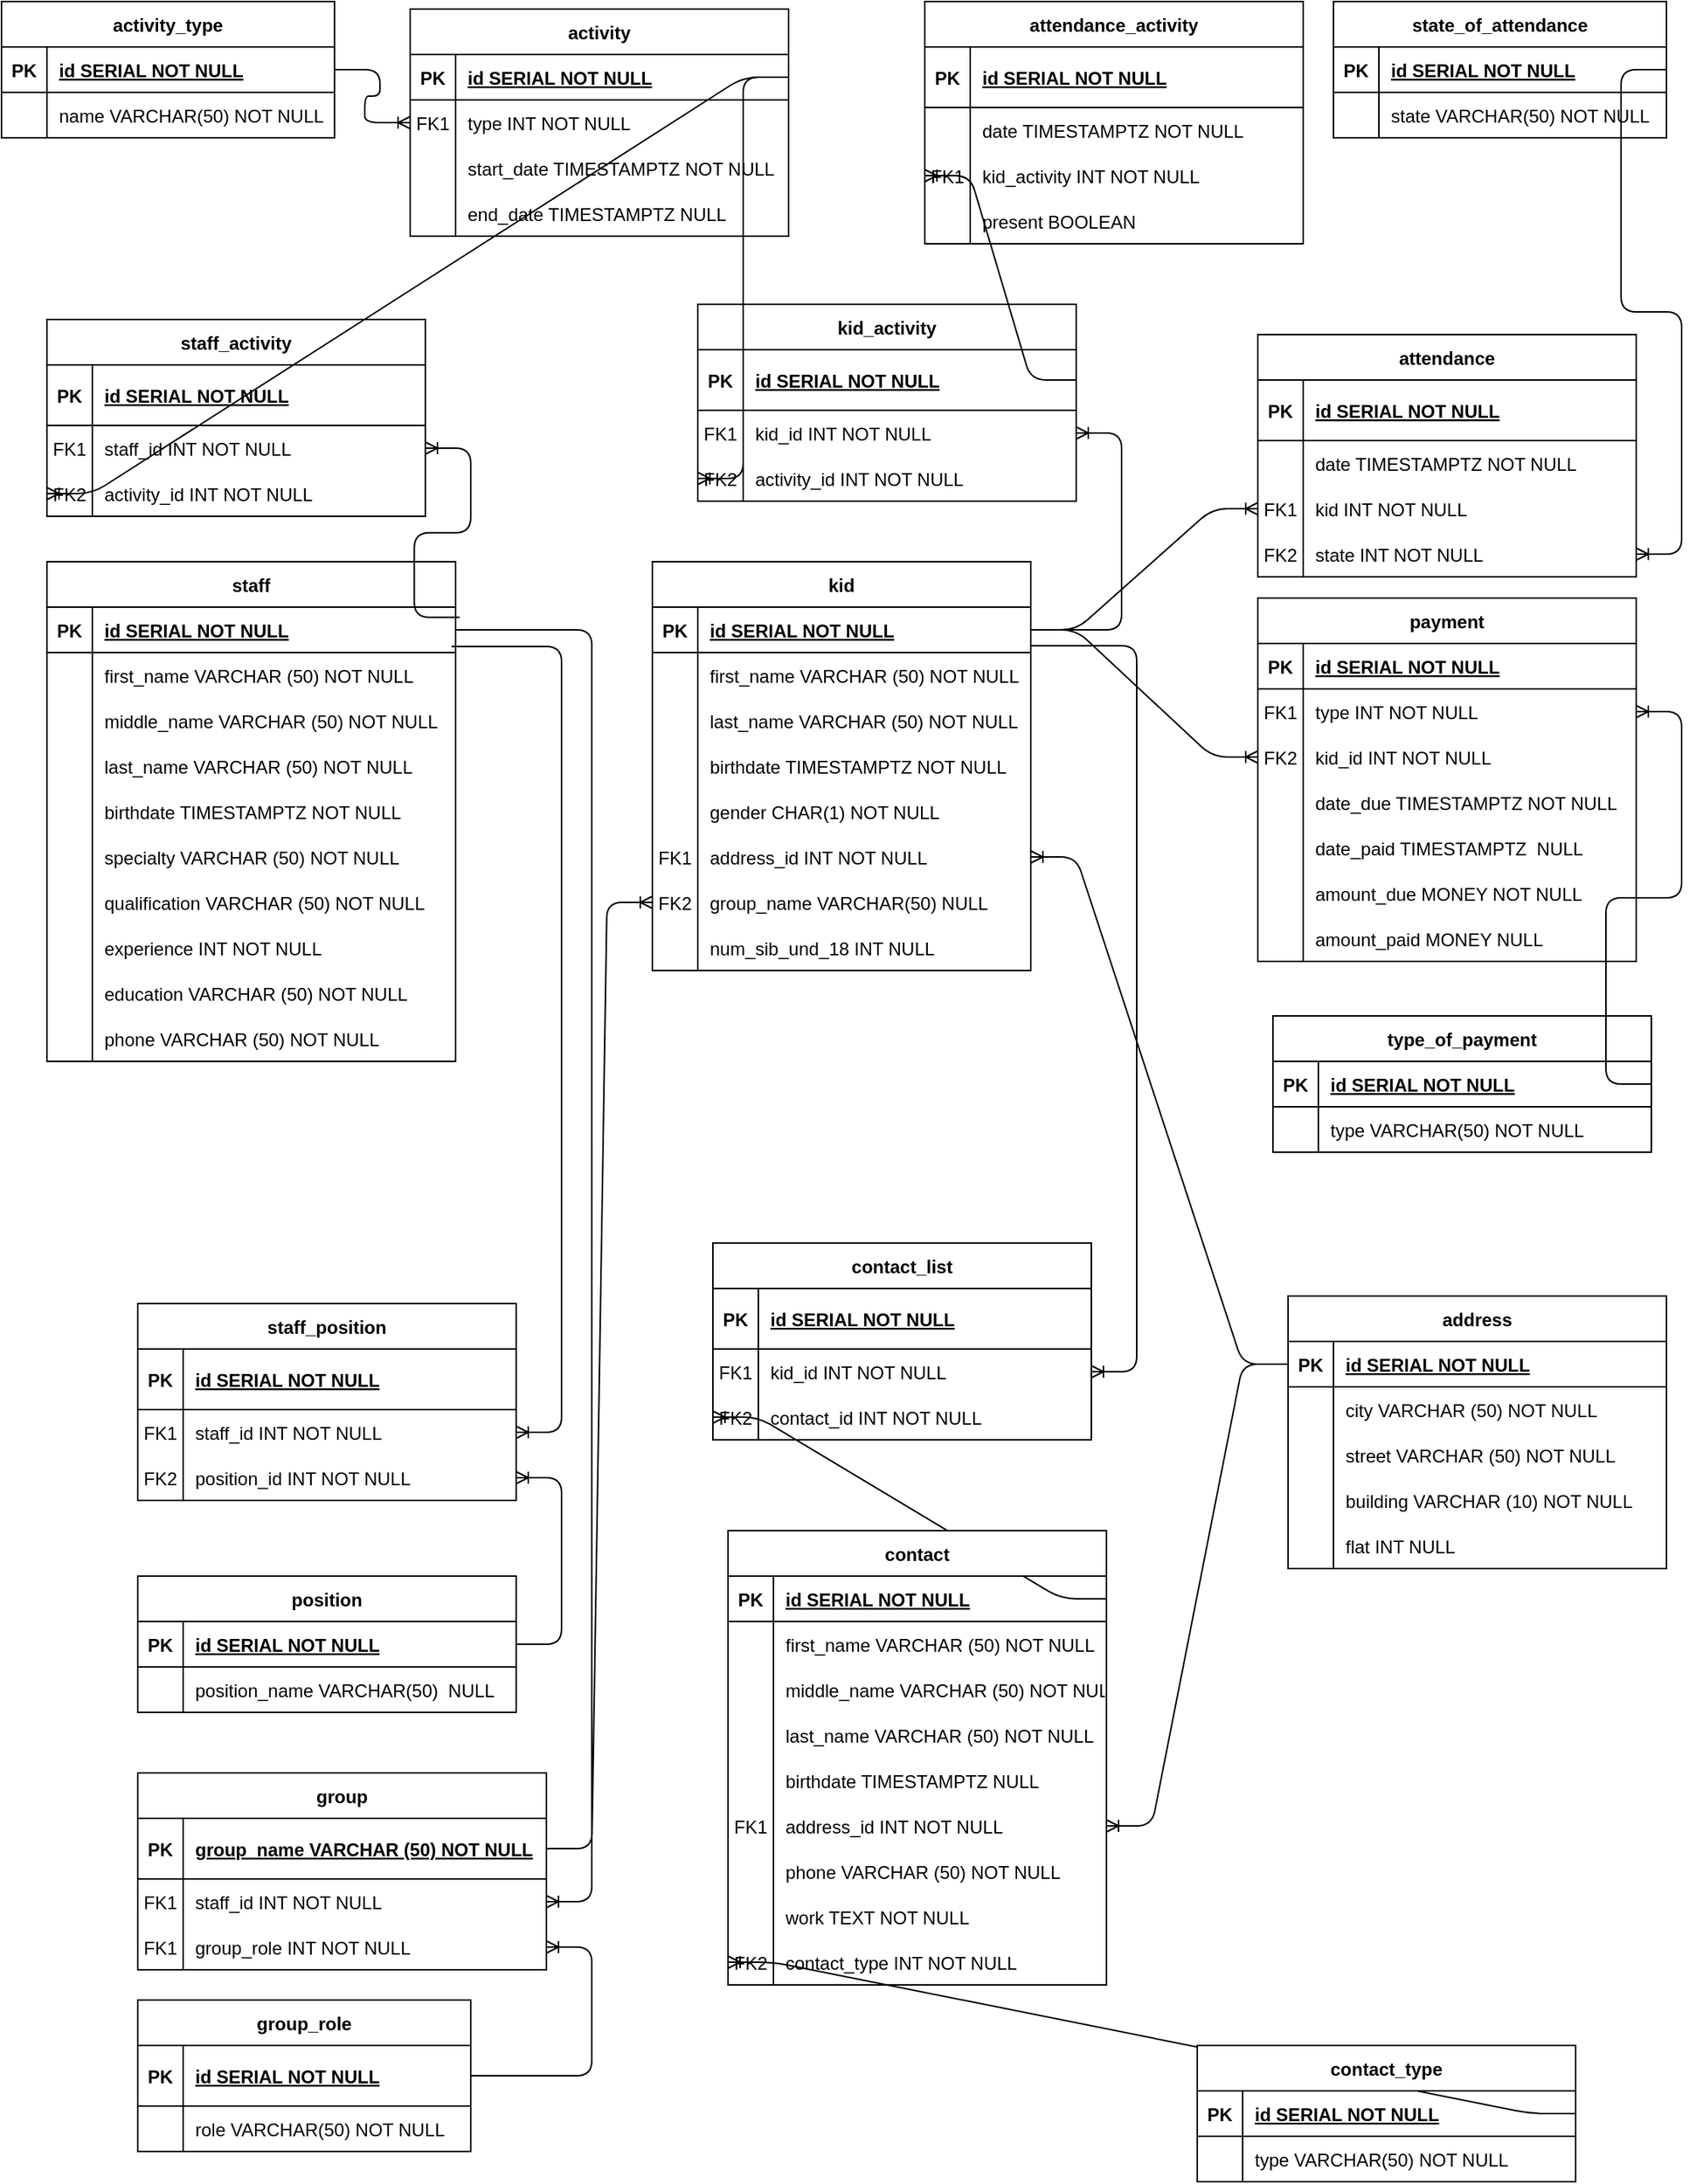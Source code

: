 <mxfile version="13.7.5" type="github">
  <diagram id="R2lEEEUBdFMjLlhIrx00" name="Page-1">
    <mxGraphModel dx="2390" dy="726" grid="1" gridSize="10" guides="1" tooltips="1" connect="1" arrows="1" fold="1" page="1" pageScale="1" pageWidth="1169" pageHeight="827" math="0" shadow="0" extFonts="Permanent Marker^https://fonts.googleapis.com/css?family=Permanent+Marker">
      <root>
        <mxCell id="0" />
        <mxCell id="1" parent="0" />
        <mxCell id="ZOKaeOvNHsElPgNqhk1k-174" value="kid_activity" style="shape=table;startSize=30;container=1;collapsible=1;childLayout=tableLayout;fixedRows=1;rowLines=0;fontStyle=1;align=center;resizeLast=1;" parent="1" vertex="1">
          <mxGeometry x="460" y="220" width="250" height="130" as="geometry" />
        </mxCell>
        <mxCell id="ZOKaeOvNHsElPgNqhk1k-175" value="" style="shape=partialRectangle;collapsible=0;dropTarget=0;pointerEvents=0;fillColor=none;points=[[0,0.5],[1,0.5]];portConstraint=eastwest;top=0;left=0;right=0;bottom=1;" parent="ZOKaeOvNHsElPgNqhk1k-174" vertex="1">
          <mxGeometry y="30" width="250" height="40" as="geometry" />
        </mxCell>
        <mxCell id="ZOKaeOvNHsElPgNqhk1k-176" value="PK" style="shape=partialRectangle;overflow=hidden;connectable=0;fillColor=none;top=0;left=0;bottom=0;right=0;fontStyle=1;" parent="ZOKaeOvNHsElPgNqhk1k-175" vertex="1">
          <mxGeometry width="30" height="40" as="geometry" />
        </mxCell>
        <mxCell id="ZOKaeOvNHsElPgNqhk1k-177" value="id SERIAL NOT NULL " style="shape=partialRectangle;overflow=hidden;connectable=0;fillColor=none;top=0;left=0;bottom=0;right=0;align=left;spacingLeft=6;fontStyle=5;" parent="ZOKaeOvNHsElPgNqhk1k-175" vertex="1">
          <mxGeometry x="30" width="220" height="40" as="geometry" />
        </mxCell>
        <mxCell id="ZOKaeOvNHsElPgNqhk1k-178" value="" style="shape=partialRectangle;collapsible=0;dropTarget=0;pointerEvents=0;fillColor=none;points=[[0,0.5],[1,0.5]];portConstraint=eastwest;top=0;left=0;right=0;bottom=0;" parent="ZOKaeOvNHsElPgNqhk1k-174" vertex="1">
          <mxGeometry y="70" width="250" height="30" as="geometry" />
        </mxCell>
        <mxCell id="ZOKaeOvNHsElPgNqhk1k-179" value="FK1" style="shape=partialRectangle;overflow=hidden;connectable=0;fillColor=none;top=0;left=0;bottom=0;right=0;" parent="ZOKaeOvNHsElPgNqhk1k-178" vertex="1">
          <mxGeometry width="30" height="30" as="geometry" />
        </mxCell>
        <mxCell id="ZOKaeOvNHsElPgNqhk1k-180" value="kid_id INT NOT NULL" style="shape=partialRectangle;overflow=hidden;connectable=0;fillColor=none;top=0;left=0;bottom=0;right=0;align=left;spacingLeft=6;" parent="ZOKaeOvNHsElPgNqhk1k-178" vertex="1">
          <mxGeometry x="30" width="220" height="30" as="geometry" />
        </mxCell>
        <mxCell id="ZOKaeOvNHsElPgNqhk1k-181" value="" style="shape=partialRectangle;collapsible=0;dropTarget=0;pointerEvents=0;fillColor=none;points=[[0,0.5],[1,0.5]];portConstraint=eastwest;top=0;left=0;right=0;bottom=0;" parent="ZOKaeOvNHsElPgNqhk1k-174" vertex="1">
          <mxGeometry y="100" width="250" height="30" as="geometry" />
        </mxCell>
        <mxCell id="ZOKaeOvNHsElPgNqhk1k-182" value="FK2" style="shape=partialRectangle;overflow=hidden;connectable=0;fillColor=none;top=0;left=0;bottom=0;right=0;" parent="ZOKaeOvNHsElPgNqhk1k-181" vertex="1">
          <mxGeometry width="30" height="30" as="geometry" />
        </mxCell>
        <mxCell id="ZOKaeOvNHsElPgNqhk1k-183" value="activity_id INT NOT NULL" style="shape=partialRectangle;overflow=hidden;connectable=0;fillColor=none;top=0;left=0;bottom=0;right=0;align=left;spacingLeft=6;" parent="ZOKaeOvNHsElPgNqhk1k-181" vertex="1">
          <mxGeometry x="30" width="220" height="30" as="geometry" />
        </mxCell>
        <mxCell id="C-vyLk0tnHw3VtMMgP7b-23" value="activity" style="shape=table;startSize=30;container=1;collapsible=1;childLayout=tableLayout;fixedRows=1;rowLines=0;fontStyle=1;align=center;resizeLast=1;" parent="1" vertex="1">
          <mxGeometry x="270" y="25" width="250" height="150" as="geometry" />
        </mxCell>
        <mxCell id="C-vyLk0tnHw3VtMMgP7b-24" value="" style="shape=partialRectangle;collapsible=0;dropTarget=0;pointerEvents=0;fillColor=none;points=[[0,0.5],[1,0.5]];portConstraint=eastwest;top=0;left=0;right=0;bottom=1;" parent="C-vyLk0tnHw3VtMMgP7b-23" vertex="1">
          <mxGeometry y="30" width="250" height="30" as="geometry" />
        </mxCell>
        <mxCell id="C-vyLk0tnHw3VtMMgP7b-25" value="PK" style="shape=partialRectangle;overflow=hidden;connectable=0;fillColor=none;top=0;left=0;bottom=0;right=0;fontStyle=1;" parent="C-vyLk0tnHw3VtMMgP7b-24" vertex="1">
          <mxGeometry width="30" height="30" as="geometry" />
        </mxCell>
        <mxCell id="C-vyLk0tnHw3VtMMgP7b-26" value="id SERIAL NOT NULL " style="shape=partialRectangle;overflow=hidden;connectable=0;fillColor=none;top=0;left=0;bottom=0;right=0;align=left;spacingLeft=6;fontStyle=5;" parent="C-vyLk0tnHw3VtMMgP7b-24" vertex="1">
          <mxGeometry x="30" width="220" height="30" as="geometry" />
        </mxCell>
        <mxCell id="C-vyLk0tnHw3VtMMgP7b-27" value="" style="shape=partialRectangle;collapsible=0;dropTarget=0;pointerEvents=0;fillColor=none;points=[[0,0.5],[1,0.5]];portConstraint=eastwest;top=0;left=0;right=0;bottom=0;" parent="C-vyLk0tnHw3VtMMgP7b-23" vertex="1">
          <mxGeometry y="60" width="250" height="30" as="geometry" />
        </mxCell>
        <mxCell id="C-vyLk0tnHw3VtMMgP7b-28" value="FK1" style="shape=partialRectangle;overflow=hidden;connectable=0;fillColor=none;top=0;left=0;bottom=0;right=0;" parent="C-vyLk0tnHw3VtMMgP7b-27" vertex="1">
          <mxGeometry width="30" height="30" as="geometry" />
        </mxCell>
        <mxCell id="C-vyLk0tnHw3VtMMgP7b-29" value="type INT NOT NULL" style="shape=partialRectangle;overflow=hidden;connectable=0;fillColor=none;top=0;left=0;bottom=0;right=0;align=left;spacingLeft=6;" parent="C-vyLk0tnHw3VtMMgP7b-27" vertex="1">
          <mxGeometry x="30" width="220" height="30" as="geometry" />
        </mxCell>
        <mxCell id="ZOKaeOvNHsElPgNqhk1k-4" value="" style="shape=partialRectangle;collapsible=0;dropTarget=0;pointerEvents=0;fillColor=none;points=[[0,0.5],[1,0.5]];portConstraint=eastwest;top=0;left=0;right=0;bottom=0;" parent="C-vyLk0tnHw3VtMMgP7b-23" vertex="1">
          <mxGeometry y="90" width="250" height="30" as="geometry" />
        </mxCell>
        <mxCell id="ZOKaeOvNHsElPgNqhk1k-5" value="" style="shape=partialRectangle;overflow=hidden;connectable=0;fillColor=none;top=0;left=0;bottom=0;right=0;" parent="ZOKaeOvNHsElPgNqhk1k-4" vertex="1">
          <mxGeometry width="30" height="30" as="geometry" />
        </mxCell>
        <mxCell id="ZOKaeOvNHsElPgNqhk1k-6" value="start_date TIMESTAMPTZ NOT NULL" style="shape=partialRectangle;overflow=hidden;connectable=0;fillColor=none;top=0;left=0;bottom=0;right=0;align=left;spacingLeft=6;" parent="ZOKaeOvNHsElPgNqhk1k-4" vertex="1">
          <mxGeometry x="30" width="220" height="30" as="geometry" />
        </mxCell>
        <mxCell id="ZOKaeOvNHsElPgNqhk1k-7" value="" style="shape=partialRectangle;collapsible=0;dropTarget=0;pointerEvents=0;fillColor=none;points=[[0,0.5],[1,0.5]];portConstraint=eastwest;top=0;left=0;right=0;bottom=0;" parent="C-vyLk0tnHw3VtMMgP7b-23" vertex="1">
          <mxGeometry y="120" width="250" height="30" as="geometry" />
        </mxCell>
        <mxCell id="ZOKaeOvNHsElPgNqhk1k-8" value="" style="shape=partialRectangle;overflow=hidden;connectable=0;fillColor=none;top=0;left=0;bottom=0;right=0;" parent="ZOKaeOvNHsElPgNqhk1k-7" vertex="1">
          <mxGeometry width="30" height="30" as="geometry" />
        </mxCell>
        <mxCell id="ZOKaeOvNHsElPgNqhk1k-9" value="end_date TIMESTAMPTZ NULL" style="shape=partialRectangle;overflow=hidden;connectable=0;fillColor=none;top=0;left=0;bottom=0;right=0;align=left;spacingLeft=6;" parent="ZOKaeOvNHsElPgNqhk1k-7" vertex="1">
          <mxGeometry x="30" width="220" height="30" as="geometry" />
        </mxCell>
        <mxCell id="ZOKaeOvNHsElPgNqhk1k-49" value="attendance_activity" style="shape=table;startSize=30;container=1;collapsible=1;childLayout=tableLayout;fixedRows=1;rowLines=0;fontStyle=1;align=center;resizeLast=1;" parent="1" vertex="1">
          <mxGeometry x="610" y="20" width="250" height="160" as="geometry" />
        </mxCell>
        <mxCell id="ZOKaeOvNHsElPgNqhk1k-50" value="" style="shape=partialRectangle;collapsible=0;dropTarget=0;pointerEvents=0;fillColor=none;points=[[0,0.5],[1,0.5]];portConstraint=eastwest;top=0;left=0;right=0;bottom=1;" parent="ZOKaeOvNHsElPgNqhk1k-49" vertex="1">
          <mxGeometry y="30" width="250" height="40" as="geometry" />
        </mxCell>
        <mxCell id="ZOKaeOvNHsElPgNqhk1k-51" value="PK" style="shape=partialRectangle;overflow=hidden;connectable=0;fillColor=none;top=0;left=0;bottom=0;right=0;fontStyle=1;" parent="ZOKaeOvNHsElPgNqhk1k-50" vertex="1">
          <mxGeometry width="30" height="40" as="geometry" />
        </mxCell>
        <mxCell id="ZOKaeOvNHsElPgNqhk1k-52" value="id SERIAL NOT NULL " style="shape=partialRectangle;overflow=hidden;connectable=0;fillColor=none;top=0;left=0;bottom=0;right=0;align=left;spacingLeft=6;fontStyle=5;" parent="ZOKaeOvNHsElPgNqhk1k-50" vertex="1">
          <mxGeometry x="30" width="220" height="40" as="geometry" />
        </mxCell>
        <mxCell id="ZOKaeOvNHsElPgNqhk1k-53" value="" style="shape=partialRectangle;collapsible=0;dropTarget=0;pointerEvents=0;fillColor=none;points=[[0,0.5],[1,0.5]];portConstraint=eastwest;top=0;left=0;right=0;bottom=0;" parent="ZOKaeOvNHsElPgNqhk1k-49" vertex="1">
          <mxGeometry y="70" width="250" height="30" as="geometry" />
        </mxCell>
        <mxCell id="ZOKaeOvNHsElPgNqhk1k-54" value="" style="shape=partialRectangle;overflow=hidden;connectable=0;fillColor=none;top=0;left=0;bottom=0;right=0;" parent="ZOKaeOvNHsElPgNqhk1k-53" vertex="1">
          <mxGeometry width="30" height="30" as="geometry" />
        </mxCell>
        <mxCell id="ZOKaeOvNHsElPgNqhk1k-55" value="date TIMESTAMPTZ NOT NULL" style="shape=partialRectangle;overflow=hidden;connectable=0;fillColor=none;top=0;left=0;bottom=0;right=0;align=left;spacingLeft=6;" parent="ZOKaeOvNHsElPgNqhk1k-53" vertex="1">
          <mxGeometry x="30" width="220" height="30" as="geometry" />
        </mxCell>
        <mxCell id="ZOKaeOvNHsElPgNqhk1k-56" value="" style="shape=partialRectangle;collapsible=0;dropTarget=0;pointerEvents=0;fillColor=none;points=[[0,0.5],[1,0.5]];portConstraint=eastwest;top=0;left=0;right=0;bottom=0;" parent="ZOKaeOvNHsElPgNqhk1k-49" vertex="1">
          <mxGeometry y="100" width="250" height="30" as="geometry" />
        </mxCell>
        <mxCell id="ZOKaeOvNHsElPgNqhk1k-57" value="FK1" style="shape=partialRectangle;overflow=hidden;connectable=0;fillColor=none;top=0;left=0;bottom=0;right=0;" parent="ZOKaeOvNHsElPgNqhk1k-56" vertex="1">
          <mxGeometry width="30" height="30" as="geometry" />
        </mxCell>
        <mxCell id="ZOKaeOvNHsElPgNqhk1k-58" value="kid_activity INT NOT NULL" style="shape=partialRectangle;overflow=hidden;connectable=0;fillColor=none;top=0;left=0;bottom=0;right=0;align=left;spacingLeft=6;" parent="ZOKaeOvNHsElPgNqhk1k-56" vertex="1">
          <mxGeometry x="30" width="220" height="30" as="geometry" />
        </mxCell>
        <mxCell id="ZOKaeOvNHsElPgNqhk1k-59" value="" style="shape=partialRectangle;collapsible=0;dropTarget=0;pointerEvents=0;fillColor=none;points=[[0,0.5],[1,0.5]];portConstraint=eastwest;top=0;left=0;right=0;bottom=0;" parent="ZOKaeOvNHsElPgNqhk1k-49" vertex="1">
          <mxGeometry y="130" width="250" height="30" as="geometry" />
        </mxCell>
        <mxCell id="ZOKaeOvNHsElPgNqhk1k-60" value="" style="shape=partialRectangle;overflow=hidden;connectable=0;fillColor=none;top=0;left=0;bottom=0;right=0;" parent="ZOKaeOvNHsElPgNqhk1k-59" vertex="1">
          <mxGeometry width="30" height="30" as="geometry" />
        </mxCell>
        <mxCell id="ZOKaeOvNHsElPgNqhk1k-61" value="present BOOLEAN" style="shape=partialRectangle;overflow=hidden;connectable=0;fillColor=none;top=0;left=0;bottom=0;right=0;align=left;spacingLeft=6;" parent="ZOKaeOvNHsElPgNqhk1k-59" vertex="1">
          <mxGeometry x="30" width="220" height="30" as="geometry" />
        </mxCell>
        <mxCell id="ZOKaeOvNHsElPgNqhk1k-279" value="state_of_attendance" style="shape=table;startSize=30;container=1;collapsible=1;childLayout=tableLayout;fixedRows=1;rowLines=0;fontStyle=1;align=center;resizeLast=1;" parent="1" vertex="1">
          <mxGeometry x="880" y="20" width="220" height="90" as="geometry" />
        </mxCell>
        <mxCell id="ZOKaeOvNHsElPgNqhk1k-280" value="" style="shape=partialRectangle;collapsible=0;dropTarget=0;pointerEvents=0;fillColor=none;points=[[0,0.5],[1,0.5]];portConstraint=eastwest;top=0;left=0;right=0;bottom=1;" parent="ZOKaeOvNHsElPgNqhk1k-279" vertex="1">
          <mxGeometry y="30" width="220" height="30" as="geometry" />
        </mxCell>
        <mxCell id="ZOKaeOvNHsElPgNqhk1k-281" value="PK" style="shape=partialRectangle;overflow=hidden;connectable=0;fillColor=none;top=0;left=0;bottom=0;right=0;fontStyle=1;" parent="ZOKaeOvNHsElPgNqhk1k-280" vertex="1">
          <mxGeometry width="30" height="30" as="geometry" />
        </mxCell>
        <mxCell id="ZOKaeOvNHsElPgNqhk1k-282" value="id SERIAL NOT NULL" style="shape=partialRectangle;overflow=hidden;connectable=0;fillColor=none;top=0;left=0;bottom=0;right=0;align=left;spacingLeft=6;fontStyle=5;" parent="ZOKaeOvNHsElPgNqhk1k-280" vertex="1">
          <mxGeometry x="30" width="190" height="30" as="geometry" />
        </mxCell>
        <mxCell id="ZOKaeOvNHsElPgNqhk1k-283" value="" style="shape=partialRectangle;collapsible=0;dropTarget=0;pointerEvents=0;fillColor=none;points=[[0,0.5],[1,0.5]];portConstraint=eastwest;top=0;left=0;right=0;bottom=0;" parent="ZOKaeOvNHsElPgNqhk1k-279" vertex="1">
          <mxGeometry y="60" width="220" height="30" as="geometry" />
        </mxCell>
        <mxCell id="ZOKaeOvNHsElPgNqhk1k-284" value="" style="shape=partialRectangle;overflow=hidden;connectable=0;fillColor=none;top=0;left=0;bottom=0;right=0;" parent="ZOKaeOvNHsElPgNqhk1k-283" vertex="1">
          <mxGeometry width="30" height="30" as="geometry" />
        </mxCell>
        <mxCell id="ZOKaeOvNHsElPgNqhk1k-285" value="state VARCHAR(50) NOT NULL" style="shape=partialRectangle;overflow=hidden;connectable=0;fillColor=none;top=0;left=0;bottom=0;right=0;align=left;spacingLeft=6;" parent="ZOKaeOvNHsElPgNqhk1k-283" vertex="1">
          <mxGeometry x="30" width="190" height="30" as="geometry" />
        </mxCell>
        <mxCell id="ZOKaeOvNHsElPgNqhk1k-294" value="" style="edgeStyle=entityRelationEdgeStyle;fontSize=12;html=1;endArrow=ERoneToMany;entryX=0;entryY=0.5;entryDx=0;entryDy=0;exitX=1;exitY=0.5;exitDx=0;exitDy=0;" parent="1" source="C-vyLk0tnHw3VtMMgP7b-3" target="C-vyLk0tnHw3VtMMgP7b-27" edge="1">
          <mxGeometry width="100" height="100" relative="1" as="geometry">
            <mxPoint x="120" y="120" as="sourcePoint" />
            <mxPoint x="290" y="120" as="targetPoint" />
          </mxGeometry>
        </mxCell>
        <mxCell id="C-vyLk0tnHw3VtMMgP7b-2" value="activity_type" style="shape=table;startSize=30;container=1;collapsible=1;childLayout=tableLayout;fixedRows=1;rowLines=0;fontStyle=1;align=center;resizeLast=1;" parent="1" vertex="1">
          <mxGeometry y="20" width="220" height="90" as="geometry" />
        </mxCell>
        <mxCell id="C-vyLk0tnHw3VtMMgP7b-3" value="" style="shape=partialRectangle;collapsible=0;dropTarget=0;pointerEvents=0;fillColor=none;points=[[0,0.5],[1,0.5]];portConstraint=eastwest;top=0;left=0;right=0;bottom=1;" parent="C-vyLk0tnHw3VtMMgP7b-2" vertex="1">
          <mxGeometry y="30" width="220" height="30" as="geometry" />
        </mxCell>
        <mxCell id="C-vyLk0tnHw3VtMMgP7b-4" value="PK" style="shape=partialRectangle;overflow=hidden;connectable=0;fillColor=none;top=0;left=0;bottom=0;right=0;fontStyle=1;" parent="C-vyLk0tnHw3VtMMgP7b-3" vertex="1">
          <mxGeometry width="30" height="30" as="geometry" />
        </mxCell>
        <mxCell id="C-vyLk0tnHw3VtMMgP7b-5" value="id SERIAL NOT NULL" style="shape=partialRectangle;overflow=hidden;connectable=0;fillColor=none;top=0;left=0;bottom=0;right=0;align=left;spacingLeft=6;fontStyle=5;" parent="C-vyLk0tnHw3VtMMgP7b-3" vertex="1">
          <mxGeometry x="30" width="190" height="30" as="geometry" />
        </mxCell>
        <mxCell id="C-vyLk0tnHw3VtMMgP7b-6" value="" style="shape=partialRectangle;collapsible=0;dropTarget=0;pointerEvents=0;fillColor=none;points=[[0,0.5],[1,0.5]];portConstraint=eastwest;top=0;left=0;right=0;bottom=0;" parent="C-vyLk0tnHw3VtMMgP7b-2" vertex="1">
          <mxGeometry y="60" width="220" height="30" as="geometry" />
        </mxCell>
        <mxCell id="C-vyLk0tnHw3VtMMgP7b-7" value="" style="shape=partialRectangle;overflow=hidden;connectable=0;fillColor=none;top=0;left=0;bottom=0;right=0;" parent="C-vyLk0tnHw3VtMMgP7b-6" vertex="1">
          <mxGeometry width="30" height="30" as="geometry" />
        </mxCell>
        <mxCell id="C-vyLk0tnHw3VtMMgP7b-8" value="name VARCHAR(50) NOT NULL" style="shape=partialRectangle;overflow=hidden;connectable=0;fillColor=none;top=0;left=0;bottom=0;right=0;align=left;spacingLeft=6;" parent="C-vyLk0tnHw3VtMMgP7b-6" vertex="1">
          <mxGeometry x="30" width="190" height="30" as="geometry" />
        </mxCell>
        <mxCell id="ZOKaeOvNHsElPgNqhk1k-295" value="" style="edgeStyle=entityRelationEdgeStyle;fontSize=12;html=1;endArrow=ERoneToMany;exitX=1;exitY=0.5;exitDx=0;exitDy=0;" parent="1" source="ZOKaeOvNHsElPgNqhk1k-280" target="ZOKaeOvNHsElPgNqhk1k-44" edge="1">
          <mxGeometry width="100" height="100" relative="1" as="geometry">
            <mxPoint x="540" y="390" as="sourcePoint" />
            <mxPoint x="890" y="340" as="targetPoint" />
          </mxGeometry>
        </mxCell>
        <mxCell id="ZOKaeOvNHsElPgNqhk1k-296" value="" style="edgeStyle=entityRelationEdgeStyle;fontSize=12;html=1;endArrow=ERoneToMany;exitX=1;exitY=0.5;exitDx=0;exitDy=0;entryX=0;entryY=0.5;entryDx=0;entryDy=0;" parent="1" source="ZOKaeOvNHsElPgNqhk1k-134" target="ZOKaeOvNHsElPgNqhk1k-41" edge="1">
          <mxGeometry width="100" height="100" relative="1" as="geometry">
            <mxPoint x="540" y="390" as="sourcePoint" />
            <mxPoint x="640" y="290" as="targetPoint" />
          </mxGeometry>
        </mxCell>
        <mxCell id="ZOKaeOvNHsElPgNqhk1k-297" value="" style="edgeStyle=entityRelationEdgeStyle;fontSize=12;html=1;endArrow=ERoneToMany;exitX=1;exitY=0.5;exitDx=0;exitDy=0;" parent="1" source="ZOKaeOvNHsElPgNqhk1k-134" target="ZOKaeOvNHsElPgNqhk1k-178" edge="1">
          <mxGeometry width="100" height="100" relative="1" as="geometry">
            <mxPoint x="710" y="440" as="sourcePoint" />
            <mxPoint x="640" y="290" as="targetPoint" />
          </mxGeometry>
        </mxCell>
        <mxCell id="ZOKaeOvNHsElPgNqhk1k-298" value="" style="edgeStyle=entityRelationEdgeStyle;fontSize=12;html=1;endArrow=ERoneToMany;exitX=1;exitY=0.5;exitDx=0;exitDy=0;entryX=0;entryY=0.5;entryDx=0;entryDy=0;" parent="1" source="C-vyLk0tnHw3VtMMgP7b-24" target="ZOKaeOvNHsElPgNqhk1k-181" edge="1">
          <mxGeometry width="100" height="100" relative="1" as="geometry">
            <mxPoint x="540" y="390" as="sourcePoint" />
            <mxPoint x="450" y="330" as="targetPoint" />
          </mxGeometry>
        </mxCell>
        <mxCell id="ZOKaeOvNHsElPgNqhk1k-299" value="" style="edgeStyle=entityRelationEdgeStyle;fontSize=12;html=1;endArrow=ERoneToMany;exitX=1;exitY=0.5;exitDx=0;exitDy=0;entryX=0;entryY=0.5;entryDx=0;entryDy=0;" parent="1" source="ZOKaeOvNHsElPgNqhk1k-175" target="ZOKaeOvNHsElPgNqhk1k-56" edge="1">
          <mxGeometry width="100" height="100" relative="1" as="geometry">
            <mxPoint x="540" y="390" as="sourcePoint" />
            <mxPoint x="640" y="290" as="targetPoint" />
          </mxGeometry>
        </mxCell>
        <mxCell id="ZOKaeOvNHsElPgNqhk1k-300" value="" style="edgeStyle=entityRelationEdgeStyle;fontSize=12;html=1;endArrow=ERoneToMany;" parent="1" source="C-vyLk0tnHw3VtMMgP7b-14" target="ZOKaeOvNHsElPgNqhk1k-78" edge="1">
          <mxGeometry width="100" height="100" relative="1" as="geometry">
            <mxPoint x="540" y="810" as="sourcePoint" />
            <mxPoint x="640" y="710" as="targetPoint" />
          </mxGeometry>
        </mxCell>
        <mxCell id="ZOKaeOvNHsElPgNqhk1k-301" value="" style="edgeStyle=entityRelationEdgeStyle;fontSize=12;html=1;endArrow=ERoneToMany;exitX=1;exitY=0.5;exitDx=0;exitDy=0;entryX=0;entryY=0.5;entryDx=0;entryDy=0;" parent="1" source="ZOKaeOvNHsElPgNqhk1k-103" target="ZOKaeOvNHsElPgNqhk1k-87" edge="1">
          <mxGeometry width="100" height="100" relative="1" as="geometry">
            <mxPoint x="540" y="810" as="sourcePoint" />
            <mxPoint x="560" y="1140" as="targetPoint" />
          </mxGeometry>
        </mxCell>
        <mxCell id="ZOKaeOvNHsElPgNqhk1k-302" value="" style="edgeStyle=entityRelationEdgeStyle;fontSize=12;html=1;endArrow=ERoneToMany;" parent="1" source="C-vyLk0tnHw3VtMMgP7b-14" target="ZOKaeOvNHsElPgNqhk1k-152" edge="1">
          <mxGeometry width="100" height="100" relative="1" as="geometry">
            <mxPoint x="1150" y="850" as="sourcePoint" />
            <mxPoint x="640" y="710" as="targetPoint" />
          </mxGeometry>
        </mxCell>
        <mxCell id="ZOKaeOvNHsElPgNqhk1k-303" value="" style="edgeStyle=entityRelationEdgeStyle;fontSize=12;html=1;endArrow=ERoneToMany;entryX=0;entryY=0.5;entryDx=0;entryDy=0;exitX=1;exitY=0.5;exitDx=0;exitDy=0;" parent="1" source="ZOKaeOvNHsElPgNqhk1k-63" target="ZOKaeOvNHsElPgNqhk1k-100" edge="1">
          <mxGeometry width="100" height="100" relative="1" as="geometry">
            <mxPoint x="510" y="1070" as="sourcePoint" />
            <mxPoint x="640" y="1000" as="targetPoint" />
          </mxGeometry>
        </mxCell>
        <mxCell id="ZOKaeOvNHsElPgNqhk1k-34" value="attendance" style="shape=table;startSize=30;container=1;collapsible=1;childLayout=tableLayout;fixedRows=1;rowLines=0;fontStyle=1;align=center;resizeLast=1;" parent="1" vertex="1">
          <mxGeometry x="830" y="240" width="250" height="160" as="geometry" />
        </mxCell>
        <mxCell id="ZOKaeOvNHsElPgNqhk1k-35" value="" style="shape=partialRectangle;collapsible=0;dropTarget=0;pointerEvents=0;fillColor=none;points=[[0,0.5],[1,0.5]];portConstraint=eastwest;top=0;left=0;right=0;bottom=1;" parent="ZOKaeOvNHsElPgNqhk1k-34" vertex="1">
          <mxGeometry y="30" width="250" height="40" as="geometry" />
        </mxCell>
        <mxCell id="ZOKaeOvNHsElPgNqhk1k-36" value="PK" style="shape=partialRectangle;overflow=hidden;connectable=0;fillColor=none;top=0;left=0;bottom=0;right=0;fontStyle=1;" parent="ZOKaeOvNHsElPgNqhk1k-35" vertex="1">
          <mxGeometry width="30" height="40" as="geometry" />
        </mxCell>
        <mxCell id="ZOKaeOvNHsElPgNqhk1k-37" value="id SERIAL NOT NULL " style="shape=partialRectangle;overflow=hidden;connectable=0;fillColor=none;top=0;left=0;bottom=0;right=0;align=left;spacingLeft=6;fontStyle=5;" parent="ZOKaeOvNHsElPgNqhk1k-35" vertex="1">
          <mxGeometry x="30" width="220" height="40" as="geometry" />
        </mxCell>
        <mxCell id="ZOKaeOvNHsElPgNqhk1k-38" value="" style="shape=partialRectangle;collapsible=0;dropTarget=0;pointerEvents=0;fillColor=none;points=[[0,0.5],[1,0.5]];portConstraint=eastwest;top=0;left=0;right=0;bottom=0;" parent="ZOKaeOvNHsElPgNqhk1k-34" vertex="1">
          <mxGeometry y="70" width="250" height="30" as="geometry" />
        </mxCell>
        <mxCell id="ZOKaeOvNHsElPgNqhk1k-39" value="" style="shape=partialRectangle;overflow=hidden;connectable=0;fillColor=none;top=0;left=0;bottom=0;right=0;" parent="ZOKaeOvNHsElPgNqhk1k-38" vertex="1">
          <mxGeometry width="30" height="30" as="geometry" />
        </mxCell>
        <mxCell id="ZOKaeOvNHsElPgNqhk1k-40" value="date TIMESTAMPTZ NOT NULL" style="shape=partialRectangle;overflow=hidden;connectable=0;fillColor=none;top=0;left=0;bottom=0;right=0;align=left;spacingLeft=6;" parent="ZOKaeOvNHsElPgNqhk1k-38" vertex="1">
          <mxGeometry x="30" width="220" height="30" as="geometry" />
        </mxCell>
        <mxCell id="ZOKaeOvNHsElPgNqhk1k-41" value="" style="shape=partialRectangle;collapsible=0;dropTarget=0;pointerEvents=0;fillColor=none;points=[[0,0.5],[1,0.5]];portConstraint=eastwest;top=0;left=0;right=0;bottom=0;" parent="ZOKaeOvNHsElPgNqhk1k-34" vertex="1">
          <mxGeometry y="100" width="250" height="30" as="geometry" />
        </mxCell>
        <mxCell id="ZOKaeOvNHsElPgNqhk1k-42" value="FK1" style="shape=partialRectangle;overflow=hidden;connectable=0;fillColor=none;top=0;left=0;bottom=0;right=0;" parent="ZOKaeOvNHsElPgNqhk1k-41" vertex="1">
          <mxGeometry width="30" height="30" as="geometry" />
        </mxCell>
        <mxCell id="ZOKaeOvNHsElPgNqhk1k-43" value="kid INT NOT NULL" style="shape=partialRectangle;overflow=hidden;connectable=0;fillColor=none;top=0;left=0;bottom=0;right=0;align=left;spacingLeft=6;" parent="ZOKaeOvNHsElPgNqhk1k-41" vertex="1">
          <mxGeometry x="30" width="220" height="30" as="geometry" />
        </mxCell>
        <mxCell id="ZOKaeOvNHsElPgNqhk1k-44" value="" style="shape=partialRectangle;collapsible=0;dropTarget=0;pointerEvents=0;fillColor=none;points=[[0,0.5],[1,0.5]];portConstraint=eastwest;top=0;left=0;right=0;bottom=0;" parent="ZOKaeOvNHsElPgNqhk1k-34" vertex="1">
          <mxGeometry y="130" width="250" height="30" as="geometry" />
        </mxCell>
        <mxCell id="ZOKaeOvNHsElPgNqhk1k-45" value="FK2" style="shape=partialRectangle;overflow=hidden;connectable=0;fillColor=none;top=0;left=0;bottom=0;right=0;" parent="ZOKaeOvNHsElPgNqhk1k-44" vertex="1">
          <mxGeometry width="30" height="30" as="geometry" />
        </mxCell>
        <mxCell id="ZOKaeOvNHsElPgNqhk1k-46" value="state INT NOT NULL" style="shape=partialRectangle;overflow=hidden;connectable=0;fillColor=none;top=0;left=0;bottom=0;right=0;align=left;spacingLeft=6;" parent="ZOKaeOvNHsElPgNqhk1k-44" vertex="1">
          <mxGeometry x="30" width="220" height="30" as="geometry" />
        </mxCell>
        <mxCell id="ZOKaeOvNHsElPgNqhk1k-133" value="kid" style="shape=table;startSize=30;container=1;collapsible=1;childLayout=tableLayout;fixedRows=1;rowLines=0;fontStyle=1;align=center;resizeLast=1;" parent="1" vertex="1">
          <mxGeometry x="430" y="390" width="250" height="270" as="geometry" />
        </mxCell>
        <mxCell id="ZOKaeOvNHsElPgNqhk1k-134" value="" style="shape=partialRectangle;collapsible=0;dropTarget=0;pointerEvents=0;fillColor=none;points=[[0,0.5],[1,0.5]];portConstraint=eastwest;top=0;left=0;right=0;bottom=1;" parent="ZOKaeOvNHsElPgNqhk1k-133" vertex="1">
          <mxGeometry y="30" width="250" height="30" as="geometry" />
        </mxCell>
        <mxCell id="ZOKaeOvNHsElPgNqhk1k-135" value="PK" style="shape=partialRectangle;overflow=hidden;connectable=0;fillColor=none;top=0;left=0;bottom=0;right=0;fontStyle=1;" parent="ZOKaeOvNHsElPgNqhk1k-134" vertex="1">
          <mxGeometry width="30" height="30" as="geometry" />
        </mxCell>
        <mxCell id="ZOKaeOvNHsElPgNqhk1k-136" value="id SERIAL NOT NULL" style="shape=partialRectangle;overflow=hidden;connectable=0;fillColor=none;top=0;left=0;bottom=0;right=0;align=left;spacingLeft=6;fontStyle=5;" parent="ZOKaeOvNHsElPgNqhk1k-134" vertex="1">
          <mxGeometry x="30" width="220" height="30" as="geometry" />
        </mxCell>
        <mxCell id="ZOKaeOvNHsElPgNqhk1k-137" value="" style="shape=partialRectangle;collapsible=0;dropTarget=0;pointerEvents=0;fillColor=none;points=[[0,0.5],[1,0.5]];portConstraint=eastwest;top=0;left=0;right=0;bottom=0;" parent="ZOKaeOvNHsElPgNqhk1k-133" vertex="1">
          <mxGeometry y="60" width="250" height="30" as="geometry" />
        </mxCell>
        <mxCell id="ZOKaeOvNHsElPgNqhk1k-138" value="" style="shape=partialRectangle;overflow=hidden;connectable=0;fillColor=none;top=0;left=0;bottom=0;right=0;" parent="ZOKaeOvNHsElPgNqhk1k-137" vertex="1">
          <mxGeometry width="30" height="30" as="geometry" />
        </mxCell>
        <mxCell id="ZOKaeOvNHsElPgNqhk1k-139" value="first_name VARCHAR (50) NOT NULL" style="shape=partialRectangle;overflow=hidden;connectable=0;fillColor=none;top=0;left=0;bottom=0;right=0;align=left;spacingLeft=6;" parent="ZOKaeOvNHsElPgNqhk1k-137" vertex="1">
          <mxGeometry x="30" width="220" height="30" as="geometry" />
        </mxCell>
        <mxCell id="ZOKaeOvNHsElPgNqhk1k-140" value="" style="shape=partialRectangle;collapsible=0;dropTarget=0;pointerEvents=0;fillColor=none;points=[[0,0.5],[1,0.5]];portConstraint=eastwest;top=0;left=0;right=0;bottom=0;" parent="ZOKaeOvNHsElPgNqhk1k-133" vertex="1">
          <mxGeometry y="90" width="250" height="30" as="geometry" />
        </mxCell>
        <mxCell id="ZOKaeOvNHsElPgNqhk1k-141" value="" style="shape=partialRectangle;overflow=hidden;connectable=0;fillColor=none;top=0;left=0;bottom=0;right=0;" parent="ZOKaeOvNHsElPgNqhk1k-140" vertex="1">
          <mxGeometry width="30" height="30" as="geometry" />
        </mxCell>
        <mxCell id="ZOKaeOvNHsElPgNqhk1k-142" value="last_name VARCHAR (50) NOT NULL" style="shape=partialRectangle;overflow=hidden;connectable=0;fillColor=none;top=0;left=0;bottom=0;right=0;align=left;spacingLeft=6;" parent="ZOKaeOvNHsElPgNqhk1k-140" vertex="1">
          <mxGeometry x="30" width="220" height="30" as="geometry" />
        </mxCell>
        <mxCell id="ZOKaeOvNHsElPgNqhk1k-146" value="" style="shape=partialRectangle;collapsible=0;dropTarget=0;pointerEvents=0;fillColor=none;points=[[0,0.5],[1,0.5]];portConstraint=eastwest;top=0;left=0;right=0;bottom=0;" parent="ZOKaeOvNHsElPgNqhk1k-133" vertex="1">
          <mxGeometry y="120" width="250" height="30" as="geometry" />
        </mxCell>
        <mxCell id="ZOKaeOvNHsElPgNqhk1k-147" value="" style="shape=partialRectangle;overflow=hidden;connectable=0;fillColor=none;top=0;left=0;bottom=0;right=0;" parent="ZOKaeOvNHsElPgNqhk1k-146" vertex="1">
          <mxGeometry width="30" height="30" as="geometry" />
        </mxCell>
        <mxCell id="ZOKaeOvNHsElPgNqhk1k-148" value="birthdate TIMESTAMPTZ NOT NULL" style="shape=partialRectangle;overflow=hidden;connectable=0;fillColor=none;top=0;left=0;bottom=0;right=0;align=left;spacingLeft=6;" parent="ZOKaeOvNHsElPgNqhk1k-146" vertex="1">
          <mxGeometry x="30" width="220" height="30" as="geometry" />
        </mxCell>
        <mxCell id="ZOKaeOvNHsElPgNqhk1k-149" value="" style="shape=partialRectangle;collapsible=0;dropTarget=0;pointerEvents=0;fillColor=none;points=[[0,0.5],[1,0.5]];portConstraint=eastwest;top=0;left=0;right=0;bottom=0;" parent="ZOKaeOvNHsElPgNqhk1k-133" vertex="1">
          <mxGeometry y="150" width="250" height="30" as="geometry" />
        </mxCell>
        <mxCell id="ZOKaeOvNHsElPgNqhk1k-150" value="" style="shape=partialRectangle;overflow=hidden;connectable=0;fillColor=none;top=0;left=0;bottom=0;right=0;" parent="ZOKaeOvNHsElPgNqhk1k-149" vertex="1">
          <mxGeometry width="30" height="30" as="geometry" />
        </mxCell>
        <mxCell id="ZOKaeOvNHsElPgNqhk1k-151" value="gender CHAR(1) NOT NULL" style="shape=partialRectangle;overflow=hidden;connectable=0;fillColor=none;top=0;left=0;bottom=0;right=0;align=left;spacingLeft=6;" parent="ZOKaeOvNHsElPgNqhk1k-149" vertex="1">
          <mxGeometry x="30" width="220" height="30" as="geometry" />
        </mxCell>
        <mxCell id="ZOKaeOvNHsElPgNqhk1k-152" value="" style="shape=partialRectangle;collapsible=0;dropTarget=0;pointerEvents=0;fillColor=none;points=[[0,0.5],[1,0.5]];portConstraint=eastwest;top=0;left=0;right=0;bottom=0;" parent="ZOKaeOvNHsElPgNqhk1k-133" vertex="1">
          <mxGeometry y="180" width="250" height="30" as="geometry" />
        </mxCell>
        <mxCell id="ZOKaeOvNHsElPgNqhk1k-153" value="FK1" style="shape=partialRectangle;overflow=hidden;connectable=0;fillColor=none;top=0;left=0;bottom=0;right=0;" parent="ZOKaeOvNHsElPgNqhk1k-152" vertex="1">
          <mxGeometry width="30" height="30" as="geometry" />
        </mxCell>
        <mxCell id="ZOKaeOvNHsElPgNqhk1k-154" value="address_id INT NOT NULL" style="shape=partialRectangle;overflow=hidden;connectable=0;fillColor=none;top=0;left=0;bottom=0;right=0;align=left;spacingLeft=6;" parent="ZOKaeOvNHsElPgNqhk1k-152" vertex="1">
          <mxGeometry x="30" width="220" height="30" as="geometry" />
        </mxCell>
        <mxCell id="ZOKaeOvNHsElPgNqhk1k-155" value="" style="shape=partialRectangle;collapsible=0;dropTarget=0;pointerEvents=0;fillColor=none;points=[[0,0.5],[1,0.5]];portConstraint=eastwest;top=0;left=0;right=0;bottom=0;" parent="ZOKaeOvNHsElPgNqhk1k-133" vertex="1">
          <mxGeometry y="210" width="250" height="30" as="geometry" />
        </mxCell>
        <mxCell id="ZOKaeOvNHsElPgNqhk1k-156" value="FK2" style="shape=partialRectangle;overflow=hidden;connectable=0;fillColor=none;top=0;left=0;bottom=0;right=0;" parent="ZOKaeOvNHsElPgNqhk1k-155" vertex="1">
          <mxGeometry width="30" height="30" as="geometry" />
        </mxCell>
        <mxCell id="ZOKaeOvNHsElPgNqhk1k-157" value="group_name VARCHAR(50) NULL" style="shape=partialRectangle;overflow=hidden;connectable=0;fillColor=none;top=0;left=0;bottom=0;right=0;align=left;spacingLeft=6;" parent="ZOKaeOvNHsElPgNqhk1k-155" vertex="1">
          <mxGeometry x="30" width="220" height="30" as="geometry" />
        </mxCell>
        <mxCell id="ZOKaeOvNHsElPgNqhk1k-158" value="" style="shape=partialRectangle;collapsible=0;dropTarget=0;pointerEvents=0;fillColor=none;points=[[0,0.5],[1,0.5]];portConstraint=eastwest;top=0;left=0;right=0;bottom=0;" parent="ZOKaeOvNHsElPgNqhk1k-133" vertex="1">
          <mxGeometry y="240" width="250" height="30" as="geometry" />
        </mxCell>
        <mxCell id="ZOKaeOvNHsElPgNqhk1k-159" value="" style="shape=partialRectangle;overflow=hidden;connectable=0;fillColor=none;top=0;left=0;bottom=0;right=0;" parent="ZOKaeOvNHsElPgNqhk1k-158" vertex="1">
          <mxGeometry width="30" height="30" as="geometry" />
        </mxCell>
        <mxCell id="ZOKaeOvNHsElPgNqhk1k-160" value="num_sib_und_18 INT NULL" style="shape=partialRectangle;overflow=hidden;connectable=0;fillColor=none;top=0;left=0;bottom=0;right=0;align=left;spacingLeft=6;" parent="ZOKaeOvNHsElPgNqhk1k-158" vertex="1">
          <mxGeometry x="30" width="220" height="30" as="geometry" />
        </mxCell>
        <mxCell id="ZOKaeOvNHsElPgNqhk1k-184" value="payment" style="shape=table;startSize=30;container=1;collapsible=1;childLayout=tableLayout;fixedRows=1;rowLines=0;fontStyle=1;align=center;resizeLast=1;" parent="1" vertex="1">
          <mxGeometry x="830" y="414" width="250" height="240" as="geometry" />
        </mxCell>
        <mxCell id="ZOKaeOvNHsElPgNqhk1k-185" value="" style="shape=partialRectangle;collapsible=0;dropTarget=0;pointerEvents=0;fillColor=none;points=[[0,0.5],[1,0.5]];portConstraint=eastwest;top=0;left=0;right=0;bottom=1;" parent="ZOKaeOvNHsElPgNqhk1k-184" vertex="1">
          <mxGeometry y="30" width="250" height="30" as="geometry" />
        </mxCell>
        <mxCell id="ZOKaeOvNHsElPgNqhk1k-186" value="PK" style="shape=partialRectangle;overflow=hidden;connectable=0;fillColor=none;top=0;left=0;bottom=0;right=0;fontStyle=1;" parent="ZOKaeOvNHsElPgNqhk1k-185" vertex="1">
          <mxGeometry width="30" height="30" as="geometry" />
        </mxCell>
        <mxCell id="ZOKaeOvNHsElPgNqhk1k-187" value="id SERIAL NOT NULL" style="shape=partialRectangle;overflow=hidden;connectable=0;fillColor=none;top=0;left=0;bottom=0;right=0;align=left;spacingLeft=6;fontStyle=5;" parent="ZOKaeOvNHsElPgNqhk1k-185" vertex="1">
          <mxGeometry x="30" width="220" height="30" as="geometry" />
        </mxCell>
        <mxCell id="ZOKaeOvNHsElPgNqhk1k-188" value="" style="shape=partialRectangle;collapsible=0;dropTarget=0;pointerEvents=0;fillColor=none;points=[[0,0.5],[1,0.5]];portConstraint=eastwest;top=0;left=0;right=0;bottom=0;" parent="ZOKaeOvNHsElPgNqhk1k-184" vertex="1">
          <mxGeometry y="60" width="250" height="30" as="geometry" />
        </mxCell>
        <mxCell id="ZOKaeOvNHsElPgNqhk1k-189" value="FK1" style="shape=partialRectangle;overflow=hidden;connectable=0;fillColor=none;top=0;left=0;bottom=0;right=0;" parent="ZOKaeOvNHsElPgNqhk1k-188" vertex="1">
          <mxGeometry width="30" height="30" as="geometry" />
        </mxCell>
        <mxCell id="ZOKaeOvNHsElPgNqhk1k-190" value="type INT NOT NULL" style="shape=partialRectangle;overflow=hidden;connectable=0;fillColor=none;top=0;left=0;bottom=0;right=0;align=left;spacingLeft=6;" parent="ZOKaeOvNHsElPgNqhk1k-188" vertex="1">
          <mxGeometry x="30" width="220" height="30" as="geometry" />
        </mxCell>
        <mxCell id="ZOKaeOvNHsElPgNqhk1k-191" value="" style="shape=partialRectangle;collapsible=0;dropTarget=0;pointerEvents=0;fillColor=none;points=[[0,0.5],[1,0.5]];portConstraint=eastwest;top=0;left=0;right=0;bottom=0;" parent="ZOKaeOvNHsElPgNqhk1k-184" vertex="1">
          <mxGeometry y="90" width="250" height="30" as="geometry" />
        </mxCell>
        <mxCell id="ZOKaeOvNHsElPgNqhk1k-192" value="FK2" style="shape=partialRectangle;overflow=hidden;connectable=0;fillColor=none;top=0;left=0;bottom=0;right=0;" parent="ZOKaeOvNHsElPgNqhk1k-191" vertex="1">
          <mxGeometry width="30" height="30" as="geometry" />
        </mxCell>
        <mxCell id="ZOKaeOvNHsElPgNqhk1k-193" value="kid_id INT NOT NULL" style="shape=partialRectangle;overflow=hidden;connectable=0;fillColor=none;top=0;left=0;bottom=0;right=0;align=left;spacingLeft=6;" parent="ZOKaeOvNHsElPgNqhk1k-191" vertex="1">
          <mxGeometry x="30" width="220" height="30" as="geometry" />
        </mxCell>
        <mxCell id="ZOKaeOvNHsElPgNqhk1k-194" value="" style="shape=partialRectangle;collapsible=0;dropTarget=0;pointerEvents=0;fillColor=none;points=[[0,0.5],[1,0.5]];portConstraint=eastwest;top=0;left=0;right=0;bottom=0;" parent="ZOKaeOvNHsElPgNqhk1k-184" vertex="1">
          <mxGeometry y="120" width="250" height="30" as="geometry" />
        </mxCell>
        <mxCell id="ZOKaeOvNHsElPgNqhk1k-195" value="" style="shape=partialRectangle;overflow=hidden;connectable=0;fillColor=none;top=0;left=0;bottom=0;right=0;" parent="ZOKaeOvNHsElPgNqhk1k-194" vertex="1">
          <mxGeometry width="30" height="30" as="geometry" />
        </mxCell>
        <mxCell id="ZOKaeOvNHsElPgNqhk1k-196" value="date_due TIMESTAMPTZ NOT NULL" style="shape=partialRectangle;overflow=hidden;connectable=0;fillColor=none;top=0;left=0;bottom=0;right=0;align=left;spacingLeft=6;" parent="ZOKaeOvNHsElPgNqhk1k-194" vertex="1">
          <mxGeometry x="30" width="220" height="30" as="geometry" />
        </mxCell>
        <mxCell id="ZOKaeOvNHsElPgNqhk1k-209" value="" style="shape=partialRectangle;collapsible=0;dropTarget=0;pointerEvents=0;fillColor=none;points=[[0,0.5],[1,0.5]];portConstraint=eastwest;top=0;left=0;right=0;bottom=0;" parent="ZOKaeOvNHsElPgNqhk1k-184" vertex="1">
          <mxGeometry y="150" width="250" height="30" as="geometry" />
        </mxCell>
        <mxCell id="ZOKaeOvNHsElPgNqhk1k-210" value="" style="shape=partialRectangle;overflow=hidden;connectable=0;fillColor=none;top=0;left=0;bottom=0;right=0;" parent="ZOKaeOvNHsElPgNqhk1k-209" vertex="1">
          <mxGeometry width="30" height="30" as="geometry" />
        </mxCell>
        <mxCell id="ZOKaeOvNHsElPgNqhk1k-211" value="date_paid TIMESTAMPTZ  NULL" style="shape=partialRectangle;overflow=hidden;connectable=0;fillColor=none;top=0;left=0;bottom=0;right=0;align=left;spacingLeft=6;" parent="ZOKaeOvNHsElPgNqhk1k-209" vertex="1">
          <mxGeometry x="30" width="220" height="30" as="geometry" />
        </mxCell>
        <mxCell id="ZOKaeOvNHsElPgNqhk1k-197" value="" style="shape=partialRectangle;collapsible=0;dropTarget=0;pointerEvents=0;fillColor=none;points=[[0,0.5],[1,0.5]];portConstraint=eastwest;top=0;left=0;right=0;bottom=0;" parent="ZOKaeOvNHsElPgNqhk1k-184" vertex="1">
          <mxGeometry y="180" width="250" height="30" as="geometry" />
        </mxCell>
        <mxCell id="ZOKaeOvNHsElPgNqhk1k-198" value="" style="shape=partialRectangle;overflow=hidden;connectable=0;fillColor=none;top=0;left=0;bottom=0;right=0;" parent="ZOKaeOvNHsElPgNqhk1k-197" vertex="1">
          <mxGeometry width="30" height="30" as="geometry" />
        </mxCell>
        <mxCell id="ZOKaeOvNHsElPgNqhk1k-199" value="amount_due MONEY NOT NULL" style="shape=partialRectangle;overflow=hidden;connectable=0;fillColor=none;top=0;left=0;bottom=0;right=0;align=left;spacingLeft=6;" parent="ZOKaeOvNHsElPgNqhk1k-197" vertex="1">
          <mxGeometry x="30" width="220" height="30" as="geometry" />
        </mxCell>
        <mxCell id="ZOKaeOvNHsElPgNqhk1k-200" value="" style="shape=partialRectangle;collapsible=0;dropTarget=0;pointerEvents=0;fillColor=none;points=[[0,0.5],[1,0.5]];portConstraint=eastwest;top=0;left=0;right=0;bottom=0;" parent="ZOKaeOvNHsElPgNqhk1k-184" vertex="1">
          <mxGeometry y="210" width="250" height="30" as="geometry" />
        </mxCell>
        <mxCell id="ZOKaeOvNHsElPgNqhk1k-201" value="" style="shape=partialRectangle;overflow=hidden;connectable=0;fillColor=none;top=0;left=0;bottom=0;right=0;" parent="ZOKaeOvNHsElPgNqhk1k-200" vertex="1">
          <mxGeometry width="30" height="30" as="geometry" />
        </mxCell>
        <mxCell id="ZOKaeOvNHsElPgNqhk1k-202" value="amount_paid MONEY NULL" style="shape=partialRectangle;overflow=hidden;connectable=0;fillColor=none;top=0;left=0;bottom=0;right=0;align=left;spacingLeft=6;" parent="ZOKaeOvNHsElPgNqhk1k-200" vertex="1">
          <mxGeometry x="30" width="220" height="30" as="geometry" />
        </mxCell>
        <mxCell id="ZOKaeOvNHsElPgNqhk1k-286" value="type_of_payment" style="shape=table;startSize=30;container=1;collapsible=1;childLayout=tableLayout;fixedRows=1;rowLines=0;fontStyle=1;align=center;resizeLast=1;" parent="1" vertex="1">
          <mxGeometry x="840" y="690" width="250" height="90" as="geometry" />
        </mxCell>
        <mxCell id="ZOKaeOvNHsElPgNqhk1k-287" value="" style="shape=partialRectangle;collapsible=0;dropTarget=0;pointerEvents=0;fillColor=none;points=[[0,0.5],[1,0.5]];portConstraint=eastwest;top=0;left=0;right=0;bottom=1;" parent="ZOKaeOvNHsElPgNqhk1k-286" vertex="1">
          <mxGeometry y="30" width="250" height="30" as="geometry" />
        </mxCell>
        <mxCell id="ZOKaeOvNHsElPgNqhk1k-288" value="PK" style="shape=partialRectangle;overflow=hidden;connectable=0;fillColor=none;top=0;left=0;bottom=0;right=0;fontStyle=1;" parent="ZOKaeOvNHsElPgNqhk1k-287" vertex="1">
          <mxGeometry width="30" height="30" as="geometry" />
        </mxCell>
        <mxCell id="ZOKaeOvNHsElPgNqhk1k-289" value="id SERIAL NOT NULL" style="shape=partialRectangle;overflow=hidden;connectable=0;fillColor=none;top=0;left=0;bottom=0;right=0;align=left;spacingLeft=6;fontStyle=5;" parent="ZOKaeOvNHsElPgNqhk1k-287" vertex="1">
          <mxGeometry x="30" width="220" height="30" as="geometry" />
        </mxCell>
        <mxCell id="ZOKaeOvNHsElPgNqhk1k-290" value="" style="shape=partialRectangle;collapsible=0;dropTarget=0;pointerEvents=0;fillColor=none;points=[[0,0.5],[1,0.5]];portConstraint=eastwest;top=0;left=0;right=0;bottom=0;" parent="ZOKaeOvNHsElPgNqhk1k-286" vertex="1">
          <mxGeometry y="60" width="250" height="30" as="geometry" />
        </mxCell>
        <mxCell id="ZOKaeOvNHsElPgNqhk1k-291" value="" style="shape=partialRectangle;overflow=hidden;connectable=0;fillColor=none;top=0;left=0;bottom=0;right=0;" parent="ZOKaeOvNHsElPgNqhk1k-290" vertex="1">
          <mxGeometry width="30" height="30" as="geometry" />
        </mxCell>
        <mxCell id="ZOKaeOvNHsElPgNqhk1k-292" value="type VARCHAR(50) NOT NULL" style="shape=partialRectangle;overflow=hidden;connectable=0;fillColor=none;top=0;left=0;bottom=0;right=0;align=left;spacingLeft=6;" parent="ZOKaeOvNHsElPgNqhk1k-290" vertex="1">
          <mxGeometry x="30" width="220" height="30" as="geometry" />
        </mxCell>
        <mxCell id="ZOKaeOvNHsElPgNqhk1k-219" value="staff" style="shape=table;startSize=30;container=1;collapsible=1;childLayout=tableLayout;fixedRows=1;rowLines=0;fontStyle=1;align=center;resizeLast=1;" parent="1" vertex="1">
          <mxGeometry x="30" y="390" width="270" height="330" as="geometry" />
        </mxCell>
        <mxCell id="ZOKaeOvNHsElPgNqhk1k-220" value="" style="shape=partialRectangle;collapsible=0;dropTarget=0;pointerEvents=0;fillColor=none;points=[[0,0.5],[1,0.5]];portConstraint=eastwest;top=0;left=0;right=0;bottom=1;" parent="ZOKaeOvNHsElPgNqhk1k-219" vertex="1">
          <mxGeometry y="30" width="270" height="30" as="geometry" />
        </mxCell>
        <mxCell id="ZOKaeOvNHsElPgNqhk1k-221" value="PK" style="shape=partialRectangle;overflow=hidden;connectable=0;fillColor=none;top=0;left=0;bottom=0;right=0;fontStyle=1;" parent="ZOKaeOvNHsElPgNqhk1k-220" vertex="1">
          <mxGeometry width="30" height="30" as="geometry" />
        </mxCell>
        <mxCell id="ZOKaeOvNHsElPgNqhk1k-222" value="id SERIAL NOT NULL" style="shape=partialRectangle;overflow=hidden;connectable=0;fillColor=none;top=0;left=0;bottom=0;right=0;align=left;spacingLeft=6;fontStyle=5;" parent="ZOKaeOvNHsElPgNqhk1k-220" vertex="1">
          <mxGeometry x="30" width="240" height="30" as="geometry" />
        </mxCell>
        <mxCell id="ZOKaeOvNHsElPgNqhk1k-223" value="" style="shape=partialRectangle;collapsible=0;dropTarget=0;pointerEvents=0;fillColor=none;points=[[0,0.5],[1,0.5]];portConstraint=eastwest;top=0;left=0;right=0;bottom=0;" parent="ZOKaeOvNHsElPgNqhk1k-219" vertex="1">
          <mxGeometry y="60" width="270" height="30" as="geometry" />
        </mxCell>
        <mxCell id="ZOKaeOvNHsElPgNqhk1k-224" value="" style="shape=partialRectangle;overflow=hidden;connectable=0;fillColor=none;top=0;left=0;bottom=0;right=0;" parent="ZOKaeOvNHsElPgNqhk1k-223" vertex="1">
          <mxGeometry width="30" height="30" as="geometry" />
        </mxCell>
        <mxCell id="ZOKaeOvNHsElPgNqhk1k-225" value="first_name VARCHAR (50) NOT NULL" style="shape=partialRectangle;overflow=hidden;connectable=0;fillColor=none;top=0;left=0;bottom=0;right=0;align=left;spacingLeft=6;" parent="ZOKaeOvNHsElPgNqhk1k-223" vertex="1">
          <mxGeometry x="30" width="240" height="30" as="geometry" />
        </mxCell>
        <mxCell id="ZOKaeOvNHsElPgNqhk1k-226" value="" style="shape=partialRectangle;collapsible=0;dropTarget=0;pointerEvents=0;fillColor=none;points=[[0,0.5],[1,0.5]];portConstraint=eastwest;top=0;left=0;right=0;bottom=0;" parent="ZOKaeOvNHsElPgNqhk1k-219" vertex="1">
          <mxGeometry y="90" width="270" height="30" as="geometry" />
        </mxCell>
        <mxCell id="ZOKaeOvNHsElPgNqhk1k-227" value="" style="shape=partialRectangle;overflow=hidden;connectable=0;fillColor=none;top=0;left=0;bottom=0;right=0;" parent="ZOKaeOvNHsElPgNqhk1k-226" vertex="1">
          <mxGeometry width="30" height="30" as="geometry" />
        </mxCell>
        <mxCell id="ZOKaeOvNHsElPgNqhk1k-228" value="middle_name VARCHAR (50) NOT NULL" style="shape=partialRectangle;overflow=hidden;connectable=0;fillColor=none;top=0;left=0;bottom=0;right=0;align=left;spacingLeft=6;" parent="ZOKaeOvNHsElPgNqhk1k-226" vertex="1">
          <mxGeometry x="30" width="240" height="30" as="geometry" />
        </mxCell>
        <mxCell id="ZOKaeOvNHsElPgNqhk1k-229" value="" style="shape=partialRectangle;collapsible=0;dropTarget=0;pointerEvents=0;fillColor=none;points=[[0,0.5],[1,0.5]];portConstraint=eastwest;top=0;left=0;right=0;bottom=0;" parent="ZOKaeOvNHsElPgNqhk1k-219" vertex="1">
          <mxGeometry y="120" width="270" height="30" as="geometry" />
        </mxCell>
        <mxCell id="ZOKaeOvNHsElPgNqhk1k-230" value="" style="shape=partialRectangle;overflow=hidden;connectable=0;fillColor=none;top=0;left=0;bottom=0;right=0;" parent="ZOKaeOvNHsElPgNqhk1k-229" vertex="1">
          <mxGeometry width="30" height="30" as="geometry" />
        </mxCell>
        <mxCell id="ZOKaeOvNHsElPgNqhk1k-231" value="last_name VARCHAR (50) NOT NULL" style="shape=partialRectangle;overflow=hidden;connectable=0;fillColor=none;top=0;left=0;bottom=0;right=0;align=left;spacingLeft=6;" parent="ZOKaeOvNHsElPgNqhk1k-229" vertex="1">
          <mxGeometry x="30" width="240" height="30" as="geometry" />
        </mxCell>
        <mxCell id="ZOKaeOvNHsElPgNqhk1k-232" value="" style="shape=partialRectangle;collapsible=0;dropTarget=0;pointerEvents=0;fillColor=none;points=[[0,0.5],[1,0.5]];portConstraint=eastwest;top=0;left=0;right=0;bottom=0;" parent="ZOKaeOvNHsElPgNqhk1k-219" vertex="1">
          <mxGeometry y="150" width="270" height="30" as="geometry" />
        </mxCell>
        <mxCell id="ZOKaeOvNHsElPgNqhk1k-233" value="" style="shape=partialRectangle;overflow=hidden;connectable=0;fillColor=none;top=0;left=0;bottom=0;right=0;" parent="ZOKaeOvNHsElPgNqhk1k-232" vertex="1">
          <mxGeometry width="30" height="30" as="geometry" />
        </mxCell>
        <mxCell id="ZOKaeOvNHsElPgNqhk1k-234" value="birthdate TIMESTAMPTZ NOT NULL" style="shape=partialRectangle;overflow=hidden;connectable=0;fillColor=none;top=0;left=0;bottom=0;right=0;align=left;spacingLeft=6;" parent="ZOKaeOvNHsElPgNqhk1k-232" vertex="1">
          <mxGeometry x="30" width="240" height="30" as="geometry" />
        </mxCell>
        <mxCell id="ZOKaeOvNHsElPgNqhk1k-238" value="" style="shape=partialRectangle;collapsible=0;dropTarget=0;pointerEvents=0;fillColor=none;points=[[0,0.5],[1,0.5]];portConstraint=eastwest;top=0;left=0;right=0;bottom=0;" parent="ZOKaeOvNHsElPgNqhk1k-219" vertex="1">
          <mxGeometry y="180" width="270" height="30" as="geometry" />
        </mxCell>
        <mxCell id="ZOKaeOvNHsElPgNqhk1k-239" value="" style="shape=partialRectangle;overflow=hidden;connectable=0;fillColor=none;top=0;left=0;bottom=0;right=0;" parent="ZOKaeOvNHsElPgNqhk1k-238" vertex="1">
          <mxGeometry width="30" height="30" as="geometry" />
        </mxCell>
        <mxCell id="ZOKaeOvNHsElPgNqhk1k-240" value="specialty VARCHAR (50) NOT NULL" style="shape=partialRectangle;overflow=hidden;connectable=0;fillColor=none;top=0;left=0;bottom=0;right=0;align=left;spacingLeft=6;" parent="ZOKaeOvNHsElPgNqhk1k-238" vertex="1">
          <mxGeometry x="30" width="240" height="30" as="geometry" />
        </mxCell>
        <mxCell id="ZOKaeOvNHsElPgNqhk1k-247" value="" style="shape=partialRectangle;collapsible=0;dropTarget=0;pointerEvents=0;fillColor=none;points=[[0,0.5],[1,0.5]];portConstraint=eastwest;top=0;left=0;right=0;bottom=0;" parent="ZOKaeOvNHsElPgNqhk1k-219" vertex="1">
          <mxGeometry y="210" width="270" height="30" as="geometry" />
        </mxCell>
        <mxCell id="ZOKaeOvNHsElPgNqhk1k-248" value="" style="shape=partialRectangle;overflow=hidden;connectable=0;fillColor=none;top=0;left=0;bottom=0;right=0;" parent="ZOKaeOvNHsElPgNqhk1k-247" vertex="1">
          <mxGeometry width="30" height="30" as="geometry" />
        </mxCell>
        <mxCell id="ZOKaeOvNHsElPgNqhk1k-249" value="qualification VARCHAR (50) NOT NULL" style="shape=partialRectangle;overflow=hidden;connectable=0;fillColor=none;top=0;left=0;bottom=0;right=0;align=left;spacingLeft=6;" parent="ZOKaeOvNHsElPgNqhk1k-247" vertex="1">
          <mxGeometry x="30" width="240" height="30" as="geometry" />
        </mxCell>
        <mxCell id="ZOKaeOvNHsElPgNqhk1k-250" value="" style="shape=partialRectangle;collapsible=0;dropTarget=0;pointerEvents=0;fillColor=none;points=[[0,0.5],[1,0.5]];portConstraint=eastwest;top=0;left=0;right=0;bottom=0;" parent="ZOKaeOvNHsElPgNqhk1k-219" vertex="1">
          <mxGeometry y="240" width="270" height="30" as="geometry" />
        </mxCell>
        <mxCell id="ZOKaeOvNHsElPgNqhk1k-251" value="" style="shape=partialRectangle;overflow=hidden;connectable=0;fillColor=none;top=0;left=0;bottom=0;right=0;" parent="ZOKaeOvNHsElPgNqhk1k-250" vertex="1">
          <mxGeometry width="30" height="30" as="geometry" />
        </mxCell>
        <mxCell id="ZOKaeOvNHsElPgNqhk1k-252" value="experience INT NOT NULL" style="shape=partialRectangle;overflow=hidden;connectable=0;fillColor=none;top=0;left=0;bottom=0;right=0;align=left;spacingLeft=6;" parent="ZOKaeOvNHsElPgNqhk1k-250" vertex="1">
          <mxGeometry x="30" width="240" height="30" as="geometry" />
        </mxCell>
        <mxCell id="ZOKaeOvNHsElPgNqhk1k-253" value="" style="shape=partialRectangle;collapsible=0;dropTarget=0;pointerEvents=0;fillColor=none;points=[[0,0.5],[1,0.5]];portConstraint=eastwest;top=0;left=0;right=0;bottom=0;" parent="ZOKaeOvNHsElPgNqhk1k-219" vertex="1">
          <mxGeometry y="270" width="270" height="30" as="geometry" />
        </mxCell>
        <mxCell id="ZOKaeOvNHsElPgNqhk1k-254" value="" style="shape=partialRectangle;overflow=hidden;connectable=0;fillColor=none;top=0;left=0;bottom=0;right=0;" parent="ZOKaeOvNHsElPgNqhk1k-253" vertex="1">
          <mxGeometry width="30" height="30" as="geometry" />
        </mxCell>
        <mxCell id="ZOKaeOvNHsElPgNqhk1k-255" value="education VARCHAR (50) NOT NULL" style="shape=partialRectangle;overflow=hidden;connectable=0;fillColor=none;top=0;left=0;bottom=0;right=0;align=left;spacingLeft=6;" parent="ZOKaeOvNHsElPgNqhk1k-253" vertex="1">
          <mxGeometry x="30" width="240" height="30" as="geometry" />
        </mxCell>
        <mxCell id="ZOKaeOvNHsElPgNqhk1k-256" value="" style="shape=partialRectangle;collapsible=0;dropTarget=0;pointerEvents=0;fillColor=none;points=[[0,0.5],[1,0.5]];portConstraint=eastwest;top=0;left=0;right=0;bottom=0;" parent="ZOKaeOvNHsElPgNqhk1k-219" vertex="1">
          <mxGeometry y="300" width="270" height="30" as="geometry" />
        </mxCell>
        <mxCell id="ZOKaeOvNHsElPgNqhk1k-257" value="" style="shape=partialRectangle;overflow=hidden;connectable=0;fillColor=none;top=0;left=0;bottom=0;right=0;" parent="ZOKaeOvNHsElPgNqhk1k-256" vertex="1">
          <mxGeometry width="30" height="30" as="geometry" />
        </mxCell>
        <mxCell id="ZOKaeOvNHsElPgNqhk1k-258" value="phone VARCHAR (50) NOT NULL" style="shape=partialRectangle;overflow=hidden;connectable=0;fillColor=none;top=0;left=0;bottom=0;right=0;align=left;spacingLeft=6;" parent="ZOKaeOvNHsElPgNqhk1k-256" vertex="1">
          <mxGeometry x="30" width="240" height="30" as="geometry" />
        </mxCell>
        <mxCell id="ZOKaeOvNHsElPgNqhk1k-259" value="staff_activity" style="shape=table;startSize=30;container=1;collapsible=1;childLayout=tableLayout;fixedRows=1;rowLines=0;fontStyle=1;align=center;resizeLast=1;" parent="1" vertex="1">
          <mxGeometry x="30" y="230" width="250" height="130" as="geometry" />
        </mxCell>
        <mxCell id="ZOKaeOvNHsElPgNqhk1k-260" value="" style="shape=partialRectangle;collapsible=0;dropTarget=0;pointerEvents=0;fillColor=none;points=[[0,0.5],[1,0.5]];portConstraint=eastwest;top=0;left=0;right=0;bottom=1;" parent="ZOKaeOvNHsElPgNqhk1k-259" vertex="1">
          <mxGeometry y="30" width="250" height="40" as="geometry" />
        </mxCell>
        <mxCell id="ZOKaeOvNHsElPgNqhk1k-261" value="PK" style="shape=partialRectangle;overflow=hidden;connectable=0;fillColor=none;top=0;left=0;bottom=0;right=0;fontStyle=1;" parent="ZOKaeOvNHsElPgNqhk1k-260" vertex="1">
          <mxGeometry width="30" height="40" as="geometry" />
        </mxCell>
        <mxCell id="ZOKaeOvNHsElPgNqhk1k-262" value="id SERIAL NOT NULL " style="shape=partialRectangle;overflow=hidden;connectable=0;fillColor=none;top=0;left=0;bottom=0;right=0;align=left;spacingLeft=6;fontStyle=5;" parent="ZOKaeOvNHsElPgNqhk1k-260" vertex="1">
          <mxGeometry x="30" width="220" height="40" as="geometry" />
        </mxCell>
        <mxCell id="ZOKaeOvNHsElPgNqhk1k-263" value="" style="shape=partialRectangle;collapsible=0;dropTarget=0;pointerEvents=0;fillColor=none;points=[[0,0.5],[1,0.5]];portConstraint=eastwest;top=0;left=0;right=0;bottom=0;" parent="ZOKaeOvNHsElPgNqhk1k-259" vertex="1">
          <mxGeometry y="70" width="250" height="30" as="geometry" />
        </mxCell>
        <mxCell id="ZOKaeOvNHsElPgNqhk1k-264" value="FK1" style="shape=partialRectangle;overflow=hidden;connectable=0;fillColor=none;top=0;left=0;bottom=0;right=0;" parent="ZOKaeOvNHsElPgNqhk1k-263" vertex="1">
          <mxGeometry width="30" height="30" as="geometry" />
        </mxCell>
        <mxCell id="ZOKaeOvNHsElPgNqhk1k-265" value="staff_id INT NOT NULL" style="shape=partialRectangle;overflow=hidden;connectable=0;fillColor=none;top=0;left=0;bottom=0;right=0;align=left;spacingLeft=6;" parent="ZOKaeOvNHsElPgNqhk1k-263" vertex="1">
          <mxGeometry x="30" width="220" height="30" as="geometry" />
        </mxCell>
        <mxCell id="ZOKaeOvNHsElPgNqhk1k-266" value="" style="shape=partialRectangle;collapsible=0;dropTarget=0;pointerEvents=0;fillColor=none;points=[[0,0.5],[1,0.5]];portConstraint=eastwest;top=0;left=0;right=0;bottom=0;" parent="ZOKaeOvNHsElPgNqhk1k-259" vertex="1">
          <mxGeometry y="100" width="250" height="30" as="geometry" />
        </mxCell>
        <mxCell id="ZOKaeOvNHsElPgNqhk1k-267" value="FK2" style="shape=partialRectangle;overflow=hidden;connectable=0;fillColor=none;top=0;left=0;bottom=0;right=0;" parent="ZOKaeOvNHsElPgNqhk1k-266" vertex="1">
          <mxGeometry width="30" height="30" as="geometry" />
        </mxCell>
        <mxCell id="ZOKaeOvNHsElPgNqhk1k-268" value="activity_id INT NOT NULL" style="shape=partialRectangle;overflow=hidden;connectable=0;fillColor=none;top=0;left=0;bottom=0;right=0;align=left;spacingLeft=6;" parent="ZOKaeOvNHsElPgNqhk1k-266" vertex="1">
          <mxGeometry x="30" width="220" height="30" as="geometry" />
        </mxCell>
        <mxCell id="ZOKaeOvNHsElPgNqhk1k-306" value="" style="edgeStyle=entityRelationEdgeStyle;fontSize=12;html=1;endArrow=ERoneToMany;exitX=1.001;exitY=-0.148;exitDx=0;exitDy=0;exitPerimeter=0;" parent="1" source="ZOKaeOvNHsElPgNqhk1k-137" target="ZOKaeOvNHsElPgNqhk1k-97" edge="1">
          <mxGeometry width="100" height="100" relative="1" as="geometry">
            <mxPoint x="540" y="810" as="sourcePoint" />
            <mxPoint x="640" y="710" as="targetPoint" />
          </mxGeometry>
        </mxCell>
        <mxCell id="ZOKaeOvNHsElPgNqhk1k-310" value="" style="edgeStyle=entityRelationEdgeStyle;fontSize=12;html=1;endArrow=ERoneToMany;exitX=1;exitY=0.5;exitDx=0;exitDy=0;entryX=0;entryY=0.5;entryDx=0;entryDy=0;" parent="1" source="ZOKaeOvNHsElPgNqhk1k-121" target="ZOKaeOvNHsElPgNqhk1k-155" edge="1">
          <mxGeometry width="100" height="100" relative="1" as="geometry">
            <mxPoint x="540" y="810" as="sourcePoint" />
            <mxPoint x="640" y="710" as="targetPoint" />
          </mxGeometry>
        </mxCell>
        <mxCell id="GdKiQRS_RQRt7Z4g8Usv-17" value="" style="edgeStyle=entityRelationEdgeStyle;fontSize=12;html=1;endArrow=ERoneToMany;exitX=1;exitY=0.5;exitDx=0;exitDy=0;" edge="1" parent="1" source="GdKiQRS_RQRt7Z4g8Usv-2" target="GdKiQRS_RQRt7Z4g8Usv-14">
          <mxGeometry width="100" height="100" relative="1" as="geometry">
            <mxPoint x="550" y="1340" as="sourcePoint" />
            <mxPoint x="650" y="1240" as="targetPoint" />
          </mxGeometry>
        </mxCell>
        <mxCell id="GdKiQRS_RQRt7Z4g8Usv-18" value="" style="edgeStyle=entityRelationEdgeStyle;fontSize=12;html=1;endArrow=ERoneToMany;exitX=1;exitY=0.5;exitDx=0;exitDy=0;" edge="1" parent="1" source="ZOKaeOvNHsElPgNqhk1k-220" target="ZOKaeOvNHsElPgNqhk1k-124">
          <mxGeometry width="100" height="100" relative="1" as="geometry">
            <mxPoint x="540" y="920" as="sourcePoint" />
            <mxPoint x="650" y="1240" as="targetPoint" />
          </mxGeometry>
        </mxCell>
        <mxCell id="C-vyLk0tnHw3VtMMgP7b-13" value="address" style="shape=table;startSize=30;container=1;collapsible=1;childLayout=tableLayout;fixedRows=1;rowLines=0;fontStyle=1;align=center;resizeLast=1;" parent="1" vertex="1">
          <mxGeometry x="850" y="875" width="250" height="180" as="geometry" />
        </mxCell>
        <mxCell id="C-vyLk0tnHw3VtMMgP7b-14" value="" style="shape=partialRectangle;collapsible=0;dropTarget=0;pointerEvents=0;fillColor=none;points=[[0,0.5],[1,0.5]];portConstraint=eastwest;top=0;left=0;right=0;bottom=1;" parent="C-vyLk0tnHw3VtMMgP7b-13" vertex="1">
          <mxGeometry y="30" width="250" height="30" as="geometry" />
        </mxCell>
        <mxCell id="C-vyLk0tnHw3VtMMgP7b-15" value="PK" style="shape=partialRectangle;overflow=hidden;connectable=0;fillColor=none;top=0;left=0;bottom=0;right=0;fontStyle=1;" parent="C-vyLk0tnHw3VtMMgP7b-14" vertex="1">
          <mxGeometry width="30" height="30" as="geometry" />
        </mxCell>
        <mxCell id="C-vyLk0tnHw3VtMMgP7b-16" value="id SERIAL NOT NULL" style="shape=partialRectangle;overflow=hidden;connectable=0;fillColor=none;top=0;left=0;bottom=0;right=0;align=left;spacingLeft=6;fontStyle=5;" parent="C-vyLk0tnHw3VtMMgP7b-14" vertex="1">
          <mxGeometry x="30" width="220" height="30" as="geometry" />
        </mxCell>
        <mxCell id="C-vyLk0tnHw3VtMMgP7b-17" value="" style="shape=partialRectangle;collapsible=0;dropTarget=0;pointerEvents=0;fillColor=none;points=[[0,0.5],[1,0.5]];portConstraint=eastwest;top=0;left=0;right=0;bottom=0;" parent="C-vyLk0tnHw3VtMMgP7b-13" vertex="1">
          <mxGeometry y="60" width="250" height="30" as="geometry" />
        </mxCell>
        <mxCell id="C-vyLk0tnHw3VtMMgP7b-18" value="" style="shape=partialRectangle;overflow=hidden;connectable=0;fillColor=none;top=0;left=0;bottom=0;right=0;" parent="C-vyLk0tnHw3VtMMgP7b-17" vertex="1">
          <mxGeometry width="30" height="30" as="geometry" />
        </mxCell>
        <mxCell id="C-vyLk0tnHw3VtMMgP7b-19" value="city VARCHAR (50) NOT NULL" style="shape=partialRectangle;overflow=hidden;connectable=0;fillColor=none;top=0;left=0;bottom=0;right=0;align=left;spacingLeft=6;" parent="C-vyLk0tnHw3VtMMgP7b-17" vertex="1">
          <mxGeometry x="30" width="220" height="30" as="geometry" />
        </mxCell>
        <mxCell id="C-vyLk0tnHw3VtMMgP7b-20" value="" style="shape=partialRectangle;collapsible=0;dropTarget=0;pointerEvents=0;fillColor=none;points=[[0,0.5],[1,0.5]];portConstraint=eastwest;top=0;left=0;right=0;bottom=0;" parent="C-vyLk0tnHw3VtMMgP7b-13" vertex="1">
          <mxGeometry y="90" width="250" height="30" as="geometry" />
        </mxCell>
        <mxCell id="C-vyLk0tnHw3VtMMgP7b-21" value="" style="shape=partialRectangle;overflow=hidden;connectable=0;fillColor=none;top=0;left=0;bottom=0;right=0;" parent="C-vyLk0tnHw3VtMMgP7b-20" vertex="1">
          <mxGeometry width="30" height="30" as="geometry" />
        </mxCell>
        <mxCell id="C-vyLk0tnHw3VtMMgP7b-22" value="street VARCHAR (50) NOT NULL" style="shape=partialRectangle;overflow=hidden;connectable=0;fillColor=none;top=0;left=0;bottom=0;right=0;align=left;spacingLeft=6;" parent="C-vyLk0tnHw3VtMMgP7b-20" vertex="1">
          <mxGeometry x="30" width="220" height="30" as="geometry" />
        </mxCell>
        <mxCell id="ZOKaeOvNHsElPgNqhk1k-25" value="" style="shape=partialRectangle;collapsible=0;dropTarget=0;pointerEvents=0;fillColor=none;points=[[0,0.5],[1,0.5]];portConstraint=eastwest;top=0;left=0;right=0;bottom=0;" parent="C-vyLk0tnHw3VtMMgP7b-13" vertex="1">
          <mxGeometry y="120" width="250" height="30" as="geometry" />
        </mxCell>
        <mxCell id="ZOKaeOvNHsElPgNqhk1k-26" value="" style="shape=partialRectangle;overflow=hidden;connectable=0;fillColor=none;top=0;left=0;bottom=0;right=0;" parent="ZOKaeOvNHsElPgNqhk1k-25" vertex="1">
          <mxGeometry width="30" height="30" as="geometry" />
        </mxCell>
        <mxCell id="ZOKaeOvNHsElPgNqhk1k-27" value="building VARCHAR (10) NOT NULL" style="shape=partialRectangle;overflow=hidden;connectable=0;fillColor=none;top=0;left=0;bottom=0;right=0;align=left;spacingLeft=6;" parent="ZOKaeOvNHsElPgNqhk1k-25" vertex="1">
          <mxGeometry x="30" width="220" height="30" as="geometry" />
        </mxCell>
        <mxCell id="ZOKaeOvNHsElPgNqhk1k-28" value="" style="shape=partialRectangle;collapsible=0;dropTarget=0;pointerEvents=0;fillColor=none;points=[[0,0.5],[1,0.5]];portConstraint=eastwest;top=0;left=0;right=0;bottom=0;" parent="C-vyLk0tnHw3VtMMgP7b-13" vertex="1">
          <mxGeometry y="150" width="250" height="30" as="geometry" />
        </mxCell>
        <mxCell id="ZOKaeOvNHsElPgNqhk1k-29" value="" style="shape=partialRectangle;overflow=hidden;connectable=0;fillColor=none;top=0;left=0;bottom=0;right=0;" parent="ZOKaeOvNHsElPgNqhk1k-28" vertex="1">
          <mxGeometry width="30" height="30" as="geometry" />
        </mxCell>
        <mxCell id="ZOKaeOvNHsElPgNqhk1k-30" value="flat INT NULL" style="shape=partialRectangle;overflow=hidden;connectable=0;fillColor=none;top=0;left=0;bottom=0;right=0;align=left;spacingLeft=6;" parent="ZOKaeOvNHsElPgNqhk1k-28" vertex="1">
          <mxGeometry x="30" width="220" height="30" as="geometry" />
        </mxCell>
        <mxCell id="GdKiQRS_RQRt7Z4g8Usv-19" value="" style="edgeStyle=entityRelationEdgeStyle;fontSize=12;html=1;endArrow=ERoneToMany;exitX=1;exitY=0.5;exitDx=0;exitDy=0;" edge="1" parent="1" source="ZOKaeOvNHsElPgNqhk1k-287" target="ZOKaeOvNHsElPgNqhk1k-188">
          <mxGeometry width="100" height="100" relative="1" as="geometry">
            <mxPoint x="730" y="740" as="sourcePoint" />
            <mxPoint x="830" y="640" as="targetPoint" />
          </mxGeometry>
        </mxCell>
        <mxCell id="GdKiQRS_RQRt7Z4g8Usv-20" value="" style="edgeStyle=entityRelationEdgeStyle;fontSize=12;html=1;endArrow=ERoneToMany;exitX=1;exitY=0.5;exitDx=0;exitDy=0;entryX=0;entryY=0.5;entryDx=0;entryDy=0;" edge="1" parent="1" source="ZOKaeOvNHsElPgNqhk1k-134" target="ZOKaeOvNHsElPgNqhk1k-191">
          <mxGeometry width="100" height="100" relative="1" as="geometry">
            <mxPoint x="730" y="640" as="sourcePoint" />
            <mxPoint x="830" y="540" as="targetPoint" />
          </mxGeometry>
        </mxCell>
        <mxCell id="GdKiQRS_RQRt7Z4g8Usv-21" value="" style="edgeStyle=entityRelationEdgeStyle;fontSize=12;html=1;endArrow=ERoneToMany;exitX=1;exitY=0.5;exitDx=0;exitDy=0;" edge="1" parent="1" source="ZOKaeOvNHsElPgNqhk1k-213" target="ZOKaeOvNHsElPgNqhk1k-276">
          <mxGeometry width="100" height="100" relative="1" as="geometry">
            <mxPoint x="370" y="940" as="sourcePoint" />
            <mxPoint x="470" y="840" as="targetPoint" />
          </mxGeometry>
        </mxCell>
        <mxCell id="GdKiQRS_RQRt7Z4g8Usv-22" value="" style="edgeStyle=entityRelationEdgeStyle;fontSize=12;html=1;endArrow=ERoneToMany;exitX=0.99;exitY=-0.133;exitDx=0;exitDy=0;exitPerimeter=0;" edge="1" parent="1" source="ZOKaeOvNHsElPgNqhk1k-223" target="ZOKaeOvNHsElPgNqhk1k-273">
          <mxGeometry width="100" height="100" relative="1" as="geometry">
            <mxPoint x="370" y="740" as="sourcePoint" />
            <mxPoint x="470" y="640" as="targetPoint" />
          </mxGeometry>
        </mxCell>
        <mxCell id="GdKiQRS_RQRt7Z4g8Usv-23" value="" style="edgeStyle=entityRelationEdgeStyle;fontSize=12;html=1;endArrow=ERoneToMany;exitX=1.01;exitY=0.227;exitDx=0;exitDy=0;exitPerimeter=0;" edge="1" parent="1" source="ZOKaeOvNHsElPgNqhk1k-220" target="ZOKaeOvNHsElPgNqhk1k-263">
          <mxGeometry width="100" height="100" relative="1" as="geometry">
            <mxPoint x="370" y="440" as="sourcePoint" />
            <mxPoint x="470" y="340" as="targetPoint" />
          </mxGeometry>
        </mxCell>
        <mxCell id="GdKiQRS_RQRt7Z4g8Usv-24" value="" style="edgeStyle=entityRelationEdgeStyle;fontSize=12;html=1;endArrow=ERoneToMany;exitX=1;exitY=0.5;exitDx=0;exitDy=0;entryX=0;entryY=0.5;entryDx=0;entryDy=0;" edge="1" parent="1" source="C-vyLk0tnHw3VtMMgP7b-24" target="ZOKaeOvNHsElPgNqhk1k-266">
          <mxGeometry width="100" height="100" relative="1" as="geometry">
            <mxPoint x="70" y="240" as="sourcePoint" />
            <mxPoint x="170" y="140" as="targetPoint" />
          </mxGeometry>
        </mxCell>
        <mxCell id="GdKiQRS_RQRt7Z4g8Usv-1" value="group_role" style="shape=table;startSize=30;container=1;collapsible=1;childLayout=tableLayout;fixedRows=1;rowLines=0;fontStyle=1;align=center;resizeLast=1;" vertex="1" parent="1">
          <mxGeometry x="90" y="1340" width="220" height="100" as="geometry" />
        </mxCell>
        <mxCell id="GdKiQRS_RQRt7Z4g8Usv-2" value="" style="shape=partialRectangle;collapsible=0;dropTarget=0;pointerEvents=0;fillColor=none;points=[[0,0.5],[1,0.5]];portConstraint=eastwest;top=0;left=0;right=0;bottom=1;" vertex="1" parent="GdKiQRS_RQRt7Z4g8Usv-1">
          <mxGeometry y="30" width="220" height="40" as="geometry" />
        </mxCell>
        <mxCell id="GdKiQRS_RQRt7Z4g8Usv-3" value="PK" style="shape=partialRectangle;overflow=hidden;connectable=0;fillColor=none;top=0;left=0;bottom=0;right=0;fontStyle=1;" vertex="1" parent="GdKiQRS_RQRt7Z4g8Usv-2">
          <mxGeometry width="30" height="40" as="geometry" />
        </mxCell>
        <mxCell id="GdKiQRS_RQRt7Z4g8Usv-4" value="id SERIAL NOT NULL" style="shape=partialRectangle;overflow=hidden;connectable=0;fillColor=none;top=0;left=0;bottom=0;right=0;align=left;spacingLeft=6;fontStyle=5;" vertex="1" parent="GdKiQRS_RQRt7Z4g8Usv-2">
          <mxGeometry x="30" width="190" height="40" as="geometry" />
        </mxCell>
        <mxCell id="GdKiQRS_RQRt7Z4g8Usv-5" value="" style="shape=partialRectangle;collapsible=0;dropTarget=0;pointerEvents=0;fillColor=none;points=[[0,0.5],[1,0.5]];portConstraint=eastwest;top=0;left=0;right=0;bottom=0;" vertex="1" parent="GdKiQRS_RQRt7Z4g8Usv-1">
          <mxGeometry y="70" width="220" height="30" as="geometry" />
        </mxCell>
        <mxCell id="GdKiQRS_RQRt7Z4g8Usv-6" value="" style="shape=partialRectangle;overflow=hidden;connectable=0;fillColor=none;top=0;left=0;bottom=0;right=0;" vertex="1" parent="GdKiQRS_RQRt7Z4g8Usv-5">
          <mxGeometry width="30" height="30" as="geometry" />
        </mxCell>
        <mxCell id="GdKiQRS_RQRt7Z4g8Usv-7" value="role VARCHAR(50) NOT NULL" style="shape=partialRectangle;overflow=hidden;connectable=0;fillColor=none;top=0;left=0;bottom=0;right=0;align=left;spacingLeft=6;" vertex="1" parent="GdKiQRS_RQRt7Z4g8Usv-5">
          <mxGeometry x="30" width="190" height="30" as="geometry" />
        </mxCell>
        <mxCell id="ZOKaeOvNHsElPgNqhk1k-120" value="group" style="shape=table;startSize=30;container=1;collapsible=1;childLayout=tableLayout;fixedRows=1;rowLines=0;fontStyle=1;align=center;resizeLast=1;" parent="1" vertex="1">
          <mxGeometry x="90" y="1190" width="270" height="130" as="geometry" />
        </mxCell>
        <mxCell id="ZOKaeOvNHsElPgNqhk1k-121" value="" style="shape=partialRectangle;collapsible=0;dropTarget=0;pointerEvents=0;fillColor=none;points=[[0,0.5],[1,0.5]];portConstraint=eastwest;top=0;left=0;right=0;bottom=1;" parent="ZOKaeOvNHsElPgNqhk1k-120" vertex="1">
          <mxGeometry y="30" width="270" height="40" as="geometry" />
        </mxCell>
        <mxCell id="ZOKaeOvNHsElPgNqhk1k-122" value="PK" style="shape=partialRectangle;overflow=hidden;connectable=0;fillColor=none;top=0;left=0;bottom=0;right=0;fontStyle=1;" parent="ZOKaeOvNHsElPgNqhk1k-121" vertex="1">
          <mxGeometry width="30" height="40" as="geometry" />
        </mxCell>
        <mxCell id="ZOKaeOvNHsElPgNqhk1k-123" value="group_name VARCHAR (50) NOT NULL " style="shape=partialRectangle;overflow=hidden;connectable=0;fillColor=none;top=0;left=0;bottom=0;right=0;align=left;spacingLeft=6;fontStyle=5;" parent="ZOKaeOvNHsElPgNqhk1k-121" vertex="1">
          <mxGeometry x="30" width="240" height="40" as="geometry" />
        </mxCell>
        <mxCell id="ZOKaeOvNHsElPgNqhk1k-124" value="" style="shape=partialRectangle;collapsible=0;dropTarget=0;pointerEvents=0;fillColor=none;points=[[0,0.5],[1,0.5]];portConstraint=eastwest;top=0;left=0;right=0;bottom=0;" parent="ZOKaeOvNHsElPgNqhk1k-120" vertex="1">
          <mxGeometry y="70" width="270" height="30" as="geometry" />
        </mxCell>
        <mxCell id="ZOKaeOvNHsElPgNqhk1k-125" value="FK1" style="shape=partialRectangle;overflow=hidden;connectable=0;fillColor=none;top=0;left=0;bottom=0;right=0;" parent="ZOKaeOvNHsElPgNqhk1k-124" vertex="1">
          <mxGeometry width="30" height="30" as="geometry" />
        </mxCell>
        <mxCell id="ZOKaeOvNHsElPgNqhk1k-126" value="staff_id INT NOT NULL" style="shape=partialRectangle;overflow=hidden;connectable=0;fillColor=none;top=0;left=0;bottom=0;right=0;align=left;spacingLeft=6;" parent="ZOKaeOvNHsElPgNqhk1k-124" vertex="1">
          <mxGeometry x="30" width="240" height="30" as="geometry" />
        </mxCell>
        <mxCell id="GdKiQRS_RQRt7Z4g8Usv-14" value="" style="shape=partialRectangle;collapsible=0;dropTarget=0;pointerEvents=0;fillColor=none;points=[[0,0.5],[1,0.5]];portConstraint=eastwest;top=0;left=0;right=0;bottom=0;" vertex="1" parent="ZOKaeOvNHsElPgNqhk1k-120">
          <mxGeometry y="100" width="270" height="30" as="geometry" />
        </mxCell>
        <mxCell id="GdKiQRS_RQRt7Z4g8Usv-15" value="FK1" style="shape=partialRectangle;overflow=hidden;connectable=0;fillColor=none;top=0;left=0;bottom=0;right=0;" vertex="1" parent="GdKiQRS_RQRt7Z4g8Usv-14">
          <mxGeometry width="30" height="30" as="geometry" />
        </mxCell>
        <mxCell id="GdKiQRS_RQRt7Z4g8Usv-16" value="group_role INT NOT NULL" style="shape=partialRectangle;overflow=hidden;connectable=0;fillColor=none;top=0;left=0;bottom=0;right=0;align=left;spacingLeft=6;" vertex="1" parent="GdKiQRS_RQRt7Z4g8Usv-14">
          <mxGeometry x="30" width="240" height="30" as="geometry" />
        </mxCell>
        <mxCell id="ZOKaeOvNHsElPgNqhk1k-212" value="position" style="shape=table;startSize=30;container=1;collapsible=1;childLayout=tableLayout;fixedRows=1;rowLines=0;fontStyle=1;align=center;resizeLast=1;" parent="1" vertex="1">
          <mxGeometry x="90" y="1060" width="250" height="90" as="geometry" />
        </mxCell>
        <mxCell id="ZOKaeOvNHsElPgNqhk1k-213" value="" style="shape=partialRectangle;collapsible=0;dropTarget=0;pointerEvents=0;fillColor=none;points=[[0,0.5],[1,0.5]];portConstraint=eastwest;top=0;left=0;right=0;bottom=1;" parent="ZOKaeOvNHsElPgNqhk1k-212" vertex="1">
          <mxGeometry y="30" width="250" height="30" as="geometry" />
        </mxCell>
        <mxCell id="ZOKaeOvNHsElPgNqhk1k-214" value="PK" style="shape=partialRectangle;overflow=hidden;connectable=0;fillColor=none;top=0;left=0;bottom=0;right=0;fontStyle=1;" parent="ZOKaeOvNHsElPgNqhk1k-213" vertex="1">
          <mxGeometry width="30" height="30" as="geometry" />
        </mxCell>
        <mxCell id="ZOKaeOvNHsElPgNqhk1k-215" value="id SERIAL NOT NULL" style="shape=partialRectangle;overflow=hidden;connectable=0;fillColor=none;top=0;left=0;bottom=0;right=0;align=left;spacingLeft=6;fontStyle=5;" parent="ZOKaeOvNHsElPgNqhk1k-213" vertex="1">
          <mxGeometry x="30" width="220" height="30" as="geometry" />
        </mxCell>
        <mxCell id="ZOKaeOvNHsElPgNqhk1k-216" value="" style="shape=partialRectangle;collapsible=0;dropTarget=0;pointerEvents=0;fillColor=none;points=[[0,0.5],[1,0.5]];portConstraint=eastwest;top=0;left=0;right=0;bottom=0;" parent="ZOKaeOvNHsElPgNqhk1k-212" vertex="1">
          <mxGeometry y="60" width="250" height="30" as="geometry" />
        </mxCell>
        <mxCell id="ZOKaeOvNHsElPgNqhk1k-217" value="" style="shape=partialRectangle;overflow=hidden;connectable=0;fillColor=none;top=0;left=0;bottom=0;right=0;" parent="ZOKaeOvNHsElPgNqhk1k-216" vertex="1">
          <mxGeometry width="30" height="30" as="geometry" />
        </mxCell>
        <mxCell id="ZOKaeOvNHsElPgNqhk1k-218" value="position_name VARCHAR(50)  NULL" style="shape=partialRectangle;overflow=hidden;connectable=0;fillColor=none;top=0;left=0;bottom=0;right=0;align=left;spacingLeft=6;" parent="ZOKaeOvNHsElPgNqhk1k-216" vertex="1">
          <mxGeometry x="30" width="220" height="30" as="geometry" />
        </mxCell>
        <mxCell id="ZOKaeOvNHsElPgNqhk1k-269" value="staff_position" style="shape=table;startSize=30;container=1;collapsible=1;childLayout=tableLayout;fixedRows=1;rowLines=0;fontStyle=1;align=center;resizeLast=1;" parent="1" vertex="1">
          <mxGeometry x="90" y="880" width="250" height="130" as="geometry" />
        </mxCell>
        <mxCell id="ZOKaeOvNHsElPgNqhk1k-270" value="" style="shape=partialRectangle;collapsible=0;dropTarget=0;pointerEvents=0;fillColor=none;points=[[0,0.5],[1,0.5]];portConstraint=eastwest;top=0;left=0;right=0;bottom=1;" parent="ZOKaeOvNHsElPgNqhk1k-269" vertex="1">
          <mxGeometry y="30" width="250" height="40" as="geometry" />
        </mxCell>
        <mxCell id="ZOKaeOvNHsElPgNqhk1k-271" value="PK" style="shape=partialRectangle;overflow=hidden;connectable=0;fillColor=none;top=0;left=0;bottom=0;right=0;fontStyle=1;" parent="ZOKaeOvNHsElPgNqhk1k-270" vertex="1">
          <mxGeometry width="30" height="40" as="geometry" />
        </mxCell>
        <mxCell id="ZOKaeOvNHsElPgNqhk1k-272" value="id SERIAL NOT NULL " style="shape=partialRectangle;overflow=hidden;connectable=0;fillColor=none;top=0;left=0;bottom=0;right=0;align=left;spacingLeft=6;fontStyle=5;" parent="ZOKaeOvNHsElPgNqhk1k-270" vertex="1">
          <mxGeometry x="30" width="220" height="40" as="geometry" />
        </mxCell>
        <mxCell id="ZOKaeOvNHsElPgNqhk1k-273" value="" style="shape=partialRectangle;collapsible=0;dropTarget=0;pointerEvents=0;fillColor=none;points=[[0,0.5],[1,0.5]];portConstraint=eastwest;top=0;left=0;right=0;bottom=0;" parent="ZOKaeOvNHsElPgNqhk1k-269" vertex="1">
          <mxGeometry y="70" width="250" height="30" as="geometry" />
        </mxCell>
        <mxCell id="ZOKaeOvNHsElPgNqhk1k-274" value="FK1" style="shape=partialRectangle;overflow=hidden;connectable=0;fillColor=none;top=0;left=0;bottom=0;right=0;" parent="ZOKaeOvNHsElPgNqhk1k-273" vertex="1">
          <mxGeometry width="30" height="30" as="geometry" />
        </mxCell>
        <mxCell id="ZOKaeOvNHsElPgNqhk1k-275" value="staff_id INT NOT NULL" style="shape=partialRectangle;overflow=hidden;connectable=0;fillColor=none;top=0;left=0;bottom=0;right=0;align=left;spacingLeft=6;" parent="ZOKaeOvNHsElPgNqhk1k-273" vertex="1">
          <mxGeometry x="30" width="220" height="30" as="geometry" />
        </mxCell>
        <mxCell id="ZOKaeOvNHsElPgNqhk1k-276" value="" style="shape=partialRectangle;collapsible=0;dropTarget=0;pointerEvents=0;fillColor=none;points=[[0,0.5],[1,0.5]];portConstraint=eastwest;top=0;left=0;right=0;bottom=0;" parent="ZOKaeOvNHsElPgNqhk1k-269" vertex="1">
          <mxGeometry y="100" width="250" height="30" as="geometry" />
        </mxCell>
        <mxCell id="ZOKaeOvNHsElPgNqhk1k-277" value="FK2" style="shape=partialRectangle;overflow=hidden;connectable=0;fillColor=none;top=0;left=0;bottom=0;right=0;" parent="ZOKaeOvNHsElPgNqhk1k-276" vertex="1">
          <mxGeometry width="30" height="30" as="geometry" />
        </mxCell>
        <mxCell id="ZOKaeOvNHsElPgNqhk1k-278" value="position_id INT NOT NULL" style="shape=partialRectangle;overflow=hidden;connectable=0;fillColor=none;top=0;left=0;bottom=0;right=0;align=left;spacingLeft=6;" parent="ZOKaeOvNHsElPgNqhk1k-276" vertex="1">
          <mxGeometry x="30" width="220" height="30" as="geometry" />
        </mxCell>
        <mxCell id="ZOKaeOvNHsElPgNqhk1k-103" value="contact_type" style="shape=table;startSize=30;container=1;collapsible=1;childLayout=tableLayout;fixedRows=1;rowLines=0;fontStyle=1;align=center;resizeLast=1;" parent="1" vertex="1">
          <mxGeometry x="790" y="1370" width="250" height="90" as="geometry" />
        </mxCell>
        <mxCell id="ZOKaeOvNHsElPgNqhk1k-104" value="" style="shape=partialRectangle;collapsible=0;dropTarget=0;pointerEvents=0;fillColor=none;points=[[0,0.5],[1,0.5]];portConstraint=eastwest;top=0;left=0;right=0;bottom=1;" parent="ZOKaeOvNHsElPgNqhk1k-103" vertex="1">
          <mxGeometry y="30" width="250" height="30" as="geometry" />
        </mxCell>
        <mxCell id="ZOKaeOvNHsElPgNqhk1k-105" value="PK" style="shape=partialRectangle;overflow=hidden;connectable=0;fillColor=none;top=0;left=0;bottom=0;right=0;fontStyle=1;" parent="ZOKaeOvNHsElPgNqhk1k-104" vertex="1">
          <mxGeometry width="30" height="30" as="geometry" />
        </mxCell>
        <mxCell id="ZOKaeOvNHsElPgNqhk1k-106" value="id SERIAL NOT NULL" style="shape=partialRectangle;overflow=hidden;connectable=0;fillColor=none;top=0;left=0;bottom=0;right=0;align=left;spacingLeft=6;fontStyle=5;" parent="ZOKaeOvNHsElPgNqhk1k-104" vertex="1">
          <mxGeometry x="30" width="220" height="30" as="geometry" />
        </mxCell>
        <mxCell id="ZOKaeOvNHsElPgNqhk1k-107" value="" style="shape=partialRectangle;collapsible=0;dropTarget=0;pointerEvents=0;fillColor=none;points=[[0,0.5],[1,0.5]];portConstraint=eastwest;top=0;left=0;right=0;bottom=0;" parent="ZOKaeOvNHsElPgNqhk1k-103" vertex="1">
          <mxGeometry y="60" width="250" height="30" as="geometry" />
        </mxCell>
        <mxCell id="ZOKaeOvNHsElPgNqhk1k-108" value="" style="shape=partialRectangle;overflow=hidden;connectable=0;fillColor=none;top=0;left=0;bottom=0;right=0;" parent="ZOKaeOvNHsElPgNqhk1k-107" vertex="1">
          <mxGeometry width="30" height="30" as="geometry" />
        </mxCell>
        <mxCell id="ZOKaeOvNHsElPgNqhk1k-109" value="type VARCHAR(50) NOT NULL" style="shape=partialRectangle;overflow=hidden;connectable=0;fillColor=none;top=0;left=0;bottom=0;right=0;align=left;spacingLeft=6;" parent="ZOKaeOvNHsElPgNqhk1k-107" vertex="1">
          <mxGeometry x="30" width="220" height="30" as="geometry" />
        </mxCell>
        <mxCell id="ZOKaeOvNHsElPgNqhk1k-62" value="contact" style="shape=table;startSize=30;container=1;collapsible=1;childLayout=tableLayout;fixedRows=1;rowLines=0;fontStyle=1;align=center;resizeLast=1;" parent="1" vertex="1">
          <mxGeometry x="480" y="1030" width="250" height="300" as="geometry" />
        </mxCell>
        <mxCell id="ZOKaeOvNHsElPgNqhk1k-63" value="" style="shape=partialRectangle;collapsible=0;dropTarget=0;pointerEvents=0;fillColor=none;points=[[0,0.5],[1,0.5]];portConstraint=eastwest;top=0;left=0;right=0;bottom=1;" parent="ZOKaeOvNHsElPgNqhk1k-62" vertex="1">
          <mxGeometry y="30" width="250" height="30" as="geometry" />
        </mxCell>
        <mxCell id="ZOKaeOvNHsElPgNqhk1k-64" value="PK" style="shape=partialRectangle;overflow=hidden;connectable=0;fillColor=none;top=0;left=0;bottom=0;right=0;fontStyle=1;" parent="ZOKaeOvNHsElPgNqhk1k-63" vertex="1">
          <mxGeometry width="30" height="30" as="geometry" />
        </mxCell>
        <mxCell id="ZOKaeOvNHsElPgNqhk1k-65" value="id SERIAL NOT NULL" style="shape=partialRectangle;overflow=hidden;connectable=0;fillColor=none;top=0;left=0;bottom=0;right=0;align=left;spacingLeft=6;fontStyle=5;" parent="ZOKaeOvNHsElPgNqhk1k-63" vertex="1">
          <mxGeometry x="30" width="220" height="30" as="geometry" />
        </mxCell>
        <mxCell id="ZOKaeOvNHsElPgNqhk1k-66" value="" style="shape=partialRectangle;collapsible=0;dropTarget=0;pointerEvents=0;fillColor=none;points=[[0,0.5],[1,0.5]];portConstraint=eastwest;top=0;left=0;right=0;bottom=0;" parent="ZOKaeOvNHsElPgNqhk1k-62" vertex="1">
          <mxGeometry y="60" width="250" height="30" as="geometry" />
        </mxCell>
        <mxCell id="ZOKaeOvNHsElPgNqhk1k-67" value="" style="shape=partialRectangle;overflow=hidden;connectable=0;fillColor=none;top=0;left=0;bottom=0;right=0;" parent="ZOKaeOvNHsElPgNqhk1k-66" vertex="1">
          <mxGeometry width="30" height="30" as="geometry" />
        </mxCell>
        <mxCell id="ZOKaeOvNHsElPgNqhk1k-68" value="first_name VARCHAR (50) NOT NULL" style="shape=partialRectangle;overflow=hidden;connectable=0;fillColor=none;top=0;left=0;bottom=0;right=0;align=left;spacingLeft=6;" parent="ZOKaeOvNHsElPgNqhk1k-66" vertex="1">
          <mxGeometry x="30" width="220" height="30" as="geometry" />
        </mxCell>
        <mxCell id="ZOKaeOvNHsElPgNqhk1k-69" value="" style="shape=partialRectangle;collapsible=0;dropTarget=0;pointerEvents=0;fillColor=none;points=[[0,0.5],[1,0.5]];portConstraint=eastwest;top=0;left=0;right=0;bottom=0;" parent="ZOKaeOvNHsElPgNqhk1k-62" vertex="1">
          <mxGeometry y="90" width="250" height="30" as="geometry" />
        </mxCell>
        <mxCell id="ZOKaeOvNHsElPgNqhk1k-70" value="" style="shape=partialRectangle;overflow=hidden;connectable=0;fillColor=none;top=0;left=0;bottom=0;right=0;" parent="ZOKaeOvNHsElPgNqhk1k-69" vertex="1">
          <mxGeometry width="30" height="30" as="geometry" />
        </mxCell>
        <mxCell id="ZOKaeOvNHsElPgNqhk1k-71" value="middle_name VARCHAR (50) NOT NULL" style="shape=partialRectangle;overflow=hidden;connectable=0;fillColor=none;top=0;left=0;bottom=0;right=0;align=left;spacingLeft=6;" parent="ZOKaeOvNHsElPgNqhk1k-69" vertex="1">
          <mxGeometry x="30" width="220" height="30" as="geometry" />
        </mxCell>
        <mxCell id="ZOKaeOvNHsElPgNqhk1k-72" value="" style="shape=partialRectangle;collapsible=0;dropTarget=0;pointerEvents=0;fillColor=none;points=[[0,0.5],[1,0.5]];portConstraint=eastwest;top=0;left=0;right=0;bottom=0;" parent="ZOKaeOvNHsElPgNqhk1k-62" vertex="1">
          <mxGeometry y="120" width="250" height="30" as="geometry" />
        </mxCell>
        <mxCell id="ZOKaeOvNHsElPgNqhk1k-73" value="" style="shape=partialRectangle;overflow=hidden;connectable=0;fillColor=none;top=0;left=0;bottom=0;right=0;" parent="ZOKaeOvNHsElPgNqhk1k-72" vertex="1">
          <mxGeometry width="30" height="30" as="geometry" />
        </mxCell>
        <mxCell id="ZOKaeOvNHsElPgNqhk1k-74" value="last_name VARCHAR (50) NOT NULL" style="shape=partialRectangle;overflow=hidden;connectable=0;fillColor=none;top=0;left=0;bottom=0;right=0;align=left;spacingLeft=6;" parent="ZOKaeOvNHsElPgNqhk1k-72" vertex="1">
          <mxGeometry x="30" width="220" height="30" as="geometry" />
        </mxCell>
        <mxCell id="ZOKaeOvNHsElPgNqhk1k-75" value="" style="shape=partialRectangle;collapsible=0;dropTarget=0;pointerEvents=0;fillColor=none;points=[[0,0.5],[1,0.5]];portConstraint=eastwest;top=0;left=0;right=0;bottom=0;" parent="ZOKaeOvNHsElPgNqhk1k-62" vertex="1">
          <mxGeometry y="150" width="250" height="30" as="geometry" />
        </mxCell>
        <mxCell id="ZOKaeOvNHsElPgNqhk1k-76" value="" style="shape=partialRectangle;overflow=hidden;connectable=0;fillColor=none;top=0;left=0;bottom=0;right=0;" parent="ZOKaeOvNHsElPgNqhk1k-75" vertex="1">
          <mxGeometry width="30" height="30" as="geometry" />
        </mxCell>
        <mxCell id="ZOKaeOvNHsElPgNqhk1k-77" value="birthdate TIMESTAMPTZ NULL" style="shape=partialRectangle;overflow=hidden;connectable=0;fillColor=none;top=0;left=0;bottom=0;right=0;align=left;spacingLeft=6;" parent="ZOKaeOvNHsElPgNqhk1k-75" vertex="1">
          <mxGeometry x="30" width="220" height="30" as="geometry" />
        </mxCell>
        <mxCell id="ZOKaeOvNHsElPgNqhk1k-78" value="" style="shape=partialRectangle;collapsible=0;dropTarget=0;pointerEvents=0;fillColor=none;points=[[0,0.5],[1,0.5]];portConstraint=eastwest;top=0;left=0;right=0;bottom=0;" parent="ZOKaeOvNHsElPgNqhk1k-62" vertex="1">
          <mxGeometry y="180" width="250" height="30" as="geometry" />
        </mxCell>
        <mxCell id="ZOKaeOvNHsElPgNqhk1k-79" value="FK1" style="shape=partialRectangle;overflow=hidden;connectable=0;fillColor=none;top=0;left=0;bottom=0;right=0;" parent="ZOKaeOvNHsElPgNqhk1k-78" vertex="1">
          <mxGeometry width="30" height="30" as="geometry" />
        </mxCell>
        <mxCell id="ZOKaeOvNHsElPgNqhk1k-80" value="address_id INT NOT NULL" style="shape=partialRectangle;overflow=hidden;connectable=0;fillColor=none;top=0;left=0;bottom=0;right=0;align=left;spacingLeft=6;" parent="ZOKaeOvNHsElPgNqhk1k-78" vertex="1">
          <mxGeometry x="30" width="220" height="30" as="geometry" />
        </mxCell>
        <mxCell id="ZOKaeOvNHsElPgNqhk1k-81" value="" style="shape=partialRectangle;collapsible=0;dropTarget=0;pointerEvents=0;fillColor=none;points=[[0,0.5],[1,0.5]];portConstraint=eastwest;top=0;left=0;right=0;bottom=0;" parent="ZOKaeOvNHsElPgNqhk1k-62" vertex="1">
          <mxGeometry y="210" width="250" height="30" as="geometry" />
        </mxCell>
        <mxCell id="ZOKaeOvNHsElPgNqhk1k-82" value="" style="shape=partialRectangle;overflow=hidden;connectable=0;fillColor=none;top=0;left=0;bottom=0;right=0;" parent="ZOKaeOvNHsElPgNqhk1k-81" vertex="1">
          <mxGeometry width="30" height="30" as="geometry" />
        </mxCell>
        <mxCell id="ZOKaeOvNHsElPgNqhk1k-83" value="phone VARCHAR (50) NOT NULL" style="shape=partialRectangle;overflow=hidden;connectable=0;fillColor=none;top=0;left=0;bottom=0;right=0;align=left;spacingLeft=6;" parent="ZOKaeOvNHsElPgNqhk1k-81" vertex="1">
          <mxGeometry x="30" width="220" height="30" as="geometry" />
        </mxCell>
        <mxCell id="ZOKaeOvNHsElPgNqhk1k-84" value="" style="shape=partialRectangle;collapsible=0;dropTarget=0;pointerEvents=0;fillColor=none;points=[[0,0.5],[1,0.5]];portConstraint=eastwest;top=0;left=0;right=0;bottom=0;" parent="ZOKaeOvNHsElPgNqhk1k-62" vertex="1">
          <mxGeometry y="240" width="250" height="30" as="geometry" />
        </mxCell>
        <mxCell id="ZOKaeOvNHsElPgNqhk1k-85" value="" style="shape=partialRectangle;overflow=hidden;connectable=0;fillColor=none;top=0;left=0;bottom=0;right=0;" parent="ZOKaeOvNHsElPgNqhk1k-84" vertex="1">
          <mxGeometry width="30" height="30" as="geometry" />
        </mxCell>
        <mxCell id="ZOKaeOvNHsElPgNqhk1k-86" value="work TEXT NOT NULL" style="shape=partialRectangle;overflow=hidden;connectable=0;fillColor=none;top=0;left=0;bottom=0;right=0;align=left;spacingLeft=6;" parent="ZOKaeOvNHsElPgNqhk1k-84" vertex="1">
          <mxGeometry x="30" width="220" height="30" as="geometry" />
        </mxCell>
        <mxCell id="ZOKaeOvNHsElPgNqhk1k-87" value="" style="shape=partialRectangle;collapsible=0;dropTarget=0;pointerEvents=0;fillColor=none;points=[[0,0.5],[1,0.5]];portConstraint=eastwest;top=0;left=0;right=0;bottom=0;" parent="ZOKaeOvNHsElPgNqhk1k-62" vertex="1">
          <mxGeometry y="270" width="250" height="30" as="geometry" />
        </mxCell>
        <mxCell id="ZOKaeOvNHsElPgNqhk1k-88" value="FK2" style="shape=partialRectangle;overflow=hidden;connectable=0;fillColor=none;top=0;left=0;bottom=0;right=0;" parent="ZOKaeOvNHsElPgNqhk1k-87" vertex="1">
          <mxGeometry width="30" height="30" as="geometry" />
        </mxCell>
        <mxCell id="ZOKaeOvNHsElPgNqhk1k-89" value="contact_type INT NOT NULL" style="shape=partialRectangle;overflow=hidden;connectable=0;fillColor=none;top=0;left=0;bottom=0;right=0;align=left;spacingLeft=6;" parent="ZOKaeOvNHsElPgNqhk1k-87" vertex="1">
          <mxGeometry x="30" width="220" height="30" as="geometry" />
        </mxCell>
        <mxCell id="ZOKaeOvNHsElPgNqhk1k-90" value="contact_list" style="shape=table;startSize=30;container=1;collapsible=1;childLayout=tableLayout;fixedRows=1;rowLines=0;fontStyle=1;align=center;resizeLast=1;" parent="1" vertex="1">
          <mxGeometry x="470" y="840" width="250" height="130" as="geometry" />
        </mxCell>
        <mxCell id="ZOKaeOvNHsElPgNqhk1k-91" value="" style="shape=partialRectangle;collapsible=0;dropTarget=0;pointerEvents=0;fillColor=none;points=[[0,0.5],[1,0.5]];portConstraint=eastwest;top=0;left=0;right=0;bottom=1;" parent="ZOKaeOvNHsElPgNqhk1k-90" vertex="1">
          <mxGeometry y="30" width="250" height="40" as="geometry" />
        </mxCell>
        <mxCell id="ZOKaeOvNHsElPgNqhk1k-92" value="PK" style="shape=partialRectangle;overflow=hidden;connectable=0;fillColor=none;top=0;left=0;bottom=0;right=0;fontStyle=1;" parent="ZOKaeOvNHsElPgNqhk1k-91" vertex="1">
          <mxGeometry width="30" height="40" as="geometry" />
        </mxCell>
        <mxCell id="ZOKaeOvNHsElPgNqhk1k-93" value="id SERIAL NOT NULL " style="shape=partialRectangle;overflow=hidden;connectable=0;fillColor=none;top=0;left=0;bottom=0;right=0;align=left;spacingLeft=6;fontStyle=5;" parent="ZOKaeOvNHsElPgNqhk1k-91" vertex="1">
          <mxGeometry x="30" width="220" height="40" as="geometry" />
        </mxCell>
        <mxCell id="ZOKaeOvNHsElPgNqhk1k-97" value="" style="shape=partialRectangle;collapsible=0;dropTarget=0;pointerEvents=0;fillColor=none;points=[[0,0.5],[1,0.5]];portConstraint=eastwest;top=0;left=0;right=0;bottom=0;" parent="ZOKaeOvNHsElPgNqhk1k-90" vertex="1">
          <mxGeometry y="70" width="250" height="30" as="geometry" />
        </mxCell>
        <mxCell id="ZOKaeOvNHsElPgNqhk1k-98" value="FK1" style="shape=partialRectangle;overflow=hidden;connectable=0;fillColor=none;top=0;left=0;bottom=0;right=0;" parent="ZOKaeOvNHsElPgNqhk1k-97" vertex="1">
          <mxGeometry width="30" height="30" as="geometry" />
        </mxCell>
        <mxCell id="ZOKaeOvNHsElPgNqhk1k-99" value="kid_id INT NOT NULL" style="shape=partialRectangle;overflow=hidden;connectable=0;fillColor=none;top=0;left=0;bottom=0;right=0;align=left;spacingLeft=6;" parent="ZOKaeOvNHsElPgNqhk1k-97" vertex="1">
          <mxGeometry x="30" width="220" height="30" as="geometry" />
        </mxCell>
        <mxCell id="ZOKaeOvNHsElPgNqhk1k-100" value="" style="shape=partialRectangle;collapsible=0;dropTarget=0;pointerEvents=0;fillColor=none;points=[[0,0.5],[1,0.5]];portConstraint=eastwest;top=0;left=0;right=0;bottom=0;" parent="ZOKaeOvNHsElPgNqhk1k-90" vertex="1">
          <mxGeometry y="100" width="250" height="30" as="geometry" />
        </mxCell>
        <mxCell id="ZOKaeOvNHsElPgNqhk1k-101" value="FK2" style="shape=partialRectangle;overflow=hidden;connectable=0;fillColor=none;top=0;left=0;bottom=0;right=0;" parent="ZOKaeOvNHsElPgNqhk1k-100" vertex="1">
          <mxGeometry width="30" height="30" as="geometry" />
        </mxCell>
        <mxCell id="ZOKaeOvNHsElPgNqhk1k-102" value="contact_id INT NOT NULL" style="shape=partialRectangle;overflow=hidden;connectable=0;fillColor=none;top=0;left=0;bottom=0;right=0;align=left;spacingLeft=6;" parent="ZOKaeOvNHsElPgNqhk1k-100" vertex="1">
          <mxGeometry x="30" width="220" height="30" as="geometry" />
        </mxCell>
      </root>
    </mxGraphModel>
  </diagram>
</mxfile>
